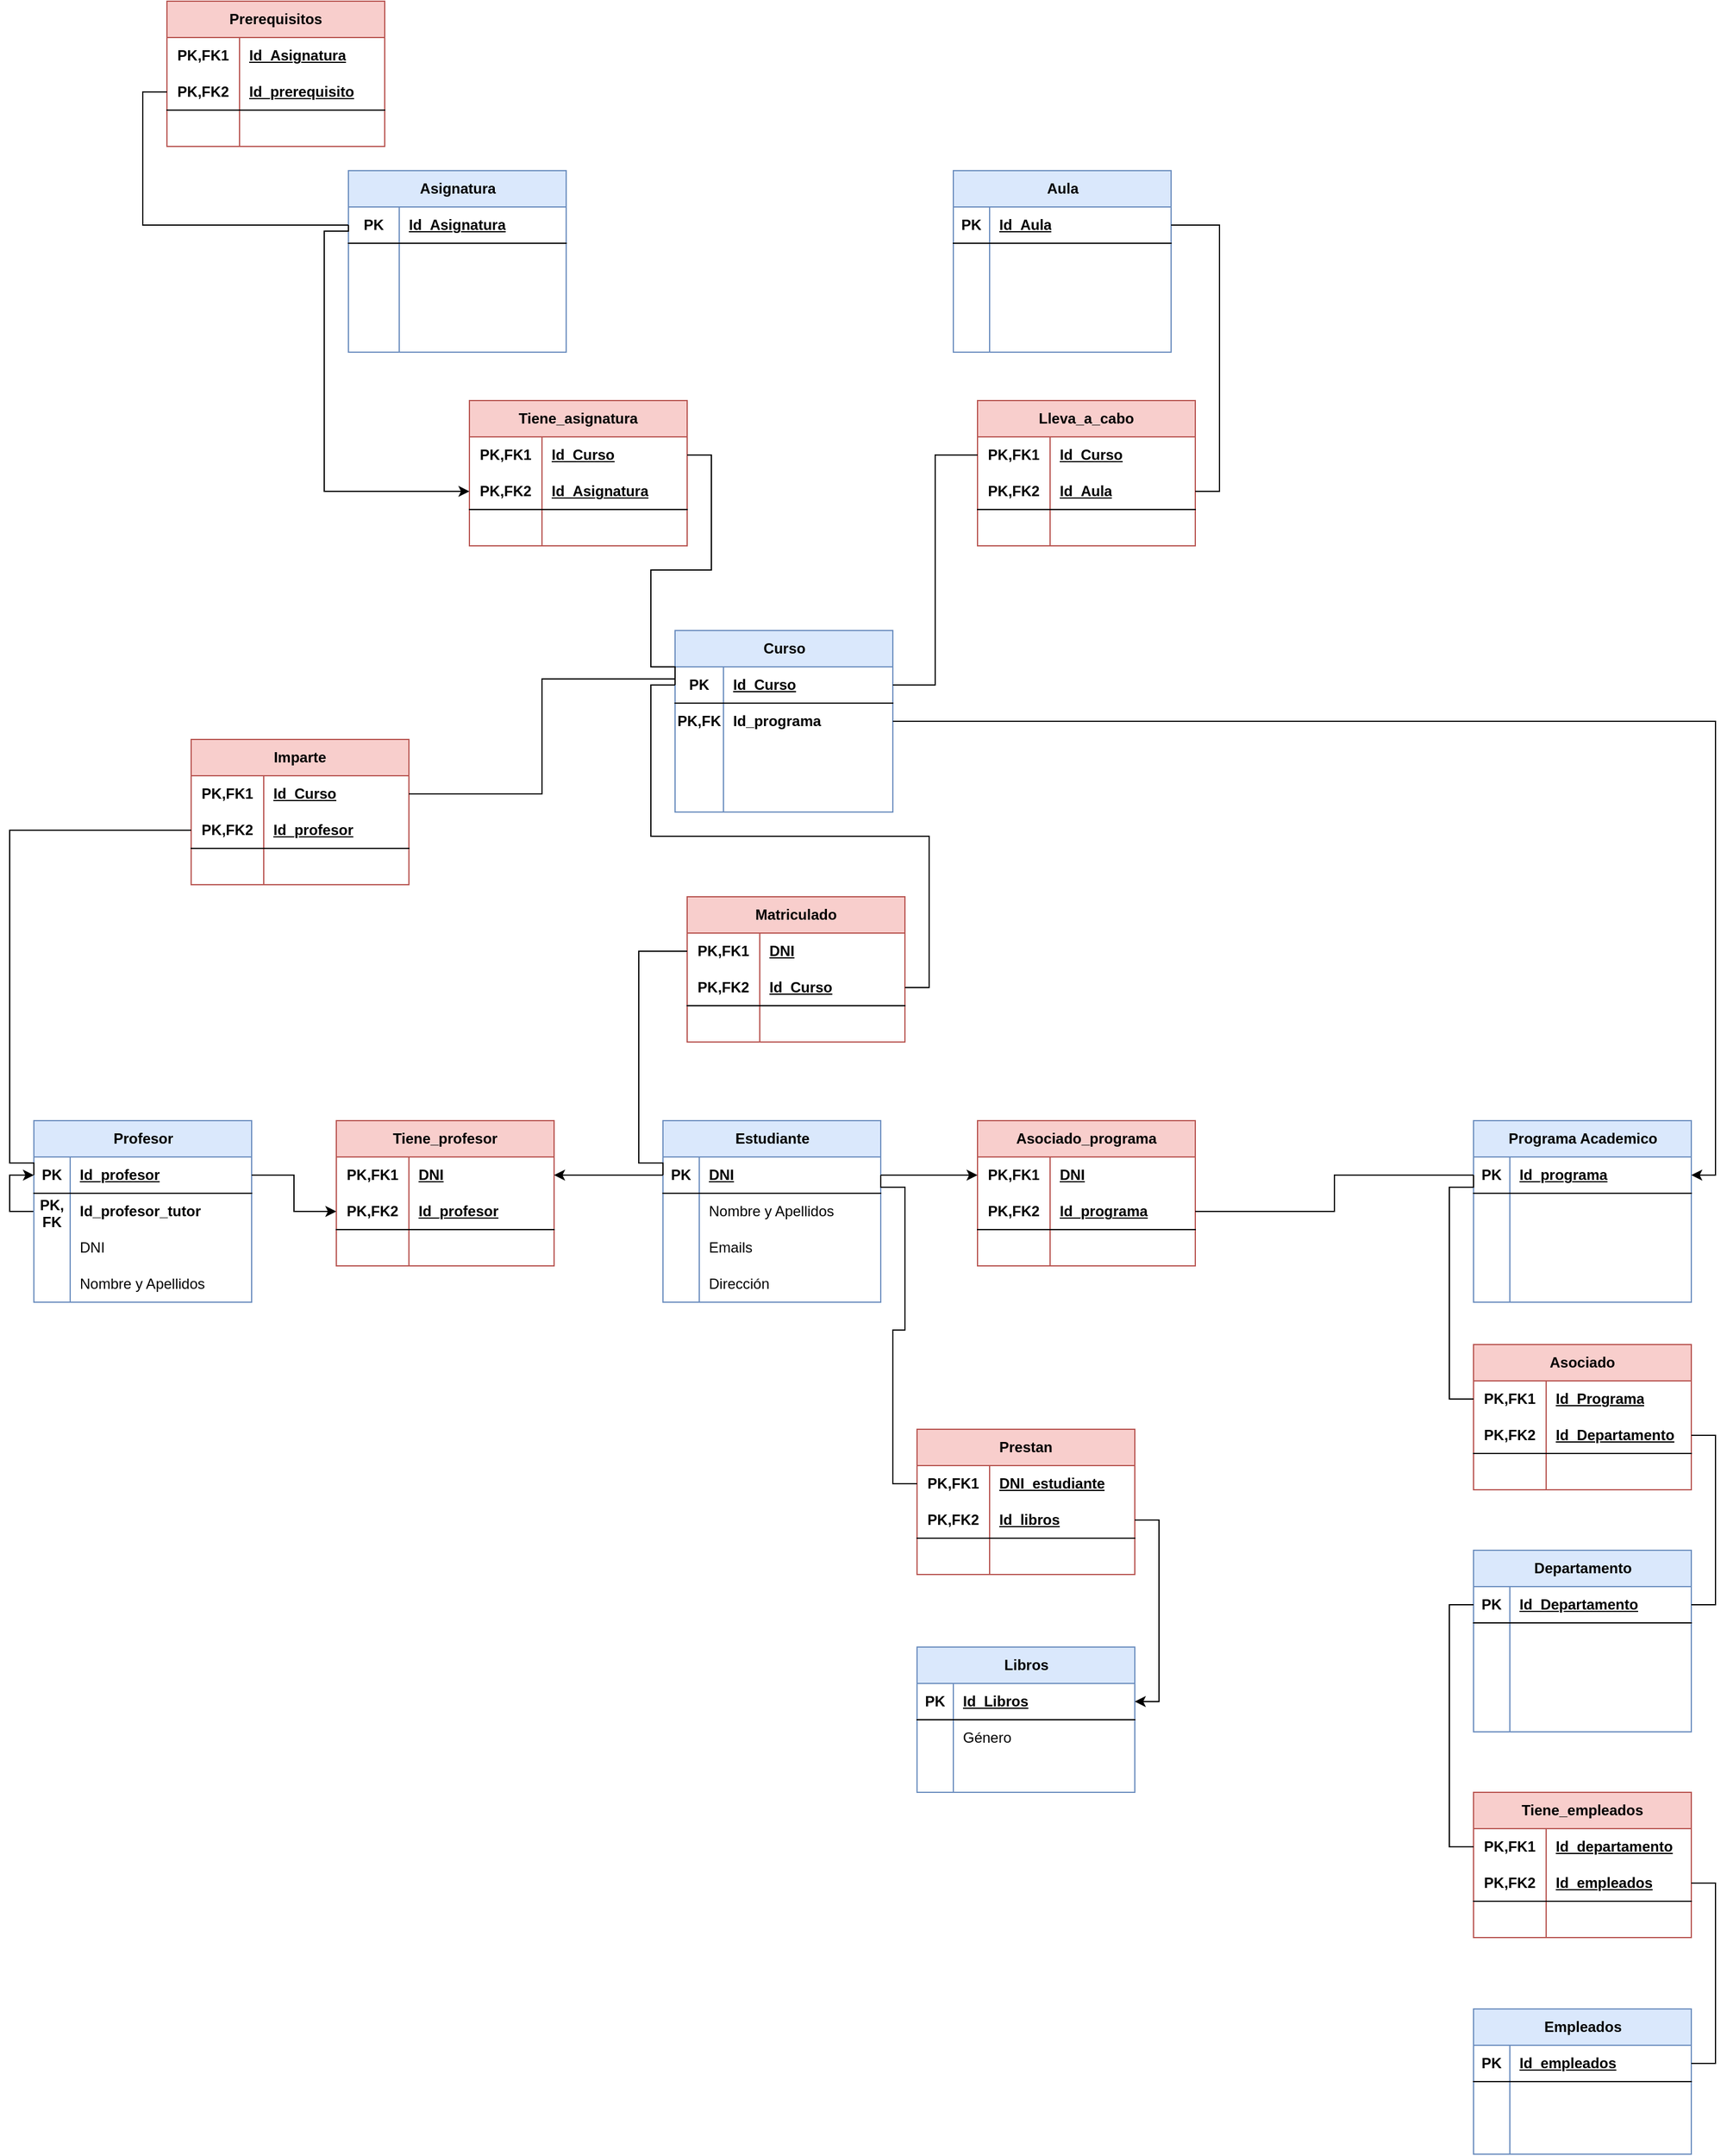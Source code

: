 <mxfile version="22.1.11" type="github">
  <diagram name="Página-1" id="BFAwv5FdK9oRoTwVdUHi">
    <mxGraphModel dx="2261" dy="1929" grid="1" gridSize="10" guides="1" tooltips="1" connect="1" arrows="1" fold="1" page="1" pageScale="1" pageWidth="827" pageHeight="1169" math="0" shadow="0">
      <root>
        <mxCell id="0" />
        <mxCell id="1" parent="0" />
        <mxCell id="N2F6OircOGuoiZkXhx9U-1" value="Estudiante" style="shape=table;startSize=30;container=1;collapsible=1;childLayout=tableLayout;fixedRows=1;rowLines=0;fontStyle=1;align=center;resizeLast=1;html=1;fillColor=#dae8fc;strokeColor=#6c8ebf;" vertex="1" parent="1">
          <mxGeometry x="-140" y="435" width="180" height="150" as="geometry" />
        </mxCell>
        <mxCell id="N2F6OircOGuoiZkXhx9U-2" value="" style="shape=tableRow;horizontal=0;startSize=0;swimlaneHead=0;swimlaneBody=0;fillColor=none;collapsible=0;dropTarget=0;points=[[0,0.5],[1,0.5]];portConstraint=eastwest;top=0;left=0;right=0;bottom=1;" vertex="1" parent="N2F6OircOGuoiZkXhx9U-1">
          <mxGeometry y="30" width="180" height="30" as="geometry" />
        </mxCell>
        <mxCell id="N2F6OircOGuoiZkXhx9U-3" value="PK" style="shape=partialRectangle;connectable=0;fillColor=none;top=0;left=0;bottom=0;right=0;fontStyle=1;overflow=hidden;whiteSpace=wrap;html=1;" vertex="1" parent="N2F6OircOGuoiZkXhx9U-2">
          <mxGeometry width="30" height="30" as="geometry">
            <mxRectangle width="30" height="30" as="alternateBounds" />
          </mxGeometry>
        </mxCell>
        <mxCell id="N2F6OircOGuoiZkXhx9U-4" value="DNI" style="shape=partialRectangle;connectable=0;fillColor=none;top=0;left=0;bottom=0;right=0;align=left;spacingLeft=6;fontStyle=5;overflow=hidden;whiteSpace=wrap;html=1;" vertex="1" parent="N2F6OircOGuoiZkXhx9U-2">
          <mxGeometry x="30" width="150" height="30" as="geometry">
            <mxRectangle width="150" height="30" as="alternateBounds" />
          </mxGeometry>
        </mxCell>
        <mxCell id="N2F6OircOGuoiZkXhx9U-5" value="" style="shape=tableRow;horizontal=0;startSize=0;swimlaneHead=0;swimlaneBody=0;fillColor=none;collapsible=0;dropTarget=0;points=[[0,0.5],[1,0.5]];portConstraint=eastwest;top=0;left=0;right=0;bottom=0;" vertex="1" parent="N2F6OircOGuoiZkXhx9U-1">
          <mxGeometry y="60" width="180" height="30" as="geometry" />
        </mxCell>
        <mxCell id="N2F6OircOGuoiZkXhx9U-6" value="" style="shape=partialRectangle;connectable=0;fillColor=none;top=0;left=0;bottom=0;right=0;editable=1;overflow=hidden;whiteSpace=wrap;html=1;" vertex="1" parent="N2F6OircOGuoiZkXhx9U-5">
          <mxGeometry width="30" height="30" as="geometry">
            <mxRectangle width="30" height="30" as="alternateBounds" />
          </mxGeometry>
        </mxCell>
        <mxCell id="N2F6OircOGuoiZkXhx9U-7" value="Nombre y Apellidos" style="shape=partialRectangle;connectable=0;fillColor=none;top=0;left=0;bottom=0;right=0;align=left;spacingLeft=6;overflow=hidden;whiteSpace=wrap;html=1;" vertex="1" parent="N2F6OircOGuoiZkXhx9U-5">
          <mxGeometry x="30" width="150" height="30" as="geometry">
            <mxRectangle width="150" height="30" as="alternateBounds" />
          </mxGeometry>
        </mxCell>
        <mxCell id="N2F6OircOGuoiZkXhx9U-8" value="" style="shape=tableRow;horizontal=0;startSize=0;swimlaneHead=0;swimlaneBody=0;fillColor=none;collapsible=0;dropTarget=0;points=[[0,0.5],[1,0.5]];portConstraint=eastwest;top=0;left=0;right=0;bottom=0;" vertex="1" parent="N2F6OircOGuoiZkXhx9U-1">
          <mxGeometry y="90" width="180" height="30" as="geometry" />
        </mxCell>
        <mxCell id="N2F6OircOGuoiZkXhx9U-9" value="" style="shape=partialRectangle;connectable=0;fillColor=none;top=0;left=0;bottom=0;right=0;editable=1;overflow=hidden;whiteSpace=wrap;html=1;" vertex="1" parent="N2F6OircOGuoiZkXhx9U-8">
          <mxGeometry width="30" height="30" as="geometry">
            <mxRectangle width="30" height="30" as="alternateBounds" />
          </mxGeometry>
        </mxCell>
        <mxCell id="N2F6OircOGuoiZkXhx9U-10" value="Emails" style="shape=partialRectangle;connectable=0;fillColor=none;top=0;left=0;bottom=0;right=0;align=left;spacingLeft=6;overflow=hidden;whiteSpace=wrap;html=1;" vertex="1" parent="N2F6OircOGuoiZkXhx9U-8">
          <mxGeometry x="30" width="150" height="30" as="geometry">
            <mxRectangle width="150" height="30" as="alternateBounds" />
          </mxGeometry>
        </mxCell>
        <mxCell id="N2F6OircOGuoiZkXhx9U-11" value="" style="shape=tableRow;horizontal=0;startSize=0;swimlaneHead=0;swimlaneBody=0;fillColor=none;collapsible=0;dropTarget=0;points=[[0,0.5],[1,0.5]];portConstraint=eastwest;top=0;left=0;right=0;bottom=0;" vertex="1" parent="N2F6OircOGuoiZkXhx9U-1">
          <mxGeometry y="120" width="180" height="30" as="geometry" />
        </mxCell>
        <mxCell id="N2F6OircOGuoiZkXhx9U-12" value="" style="shape=partialRectangle;connectable=0;fillColor=none;top=0;left=0;bottom=0;right=0;editable=1;overflow=hidden;whiteSpace=wrap;html=1;" vertex="1" parent="N2F6OircOGuoiZkXhx9U-11">
          <mxGeometry width="30" height="30" as="geometry">
            <mxRectangle width="30" height="30" as="alternateBounds" />
          </mxGeometry>
        </mxCell>
        <mxCell id="N2F6OircOGuoiZkXhx9U-13" value="Dirección" style="shape=partialRectangle;connectable=0;fillColor=none;top=0;left=0;bottom=0;right=0;align=left;spacingLeft=6;overflow=hidden;whiteSpace=wrap;html=1;" vertex="1" parent="N2F6OircOGuoiZkXhx9U-11">
          <mxGeometry x="30" width="150" height="30" as="geometry">
            <mxRectangle width="150" height="30" as="alternateBounds" />
          </mxGeometry>
        </mxCell>
        <mxCell id="N2F6OircOGuoiZkXhx9U-41" style="edgeStyle=orthogonalEdgeStyle;rounded=0;orthogonalLoop=1;jettySize=auto;html=1;exitX=0;exitY=0.5;exitDx=0;exitDy=0;" edge="1" parent="1" source="N2F6OircOGuoiZkXhx9U-18" target="N2F6OircOGuoiZkXhx9U-15">
          <mxGeometry relative="1" as="geometry" />
        </mxCell>
        <mxCell id="N2F6OircOGuoiZkXhx9U-14" value="Profesor" style="shape=table;startSize=30;container=1;collapsible=1;childLayout=tableLayout;fixedRows=1;rowLines=0;fontStyle=1;align=center;resizeLast=1;html=1;fillColor=#dae8fc;strokeColor=#6c8ebf;" vertex="1" parent="1">
          <mxGeometry x="-660" y="435" width="180" height="150" as="geometry" />
        </mxCell>
        <mxCell id="N2F6OircOGuoiZkXhx9U-15" value="" style="shape=tableRow;horizontal=0;startSize=0;swimlaneHead=0;swimlaneBody=0;fillColor=none;collapsible=0;dropTarget=0;points=[[0,0.5],[1,0.5]];portConstraint=eastwest;top=0;left=0;right=0;bottom=1;" vertex="1" parent="N2F6OircOGuoiZkXhx9U-14">
          <mxGeometry y="30" width="180" height="30" as="geometry" />
        </mxCell>
        <mxCell id="N2F6OircOGuoiZkXhx9U-16" value="PK" style="shape=partialRectangle;connectable=0;fillColor=none;top=0;left=0;bottom=0;right=0;fontStyle=1;overflow=hidden;whiteSpace=wrap;html=1;" vertex="1" parent="N2F6OircOGuoiZkXhx9U-15">
          <mxGeometry width="30" height="30" as="geometry">
            <mxRectangle width="30" height="30" as="alternateBounds" />
          </mxGeometry>
        </mxCell>
        <mxCell id="N2F6OircOGuoiZkXhx9U-17" value="Id_profesor" style="shape=partialRectangle;connectable=0;fillColor=none;top=0;left=0;bottom=0;right=0;align=left;spacingLeft=6;fontStyle=5;overflow=hidden;whiteSpace=wrap;html=1;" vertex="1" parent="N2F6OircOGuoiZkXhx9U-15">
          <mxGeometry x="30" width="150" height="30" as="geometry">
            <mxRectangle width="150" height="30" as="alternateBounds" />
          </mxGeometry>
        </mxCell>
        <mxCell id="N2F6OircOGuoiZkXhx9U-18" value="" style="shape=tableRow;horizontal=0;startSize=0;swimlaneHead=0;swimlaneBody=0;fillColor=none;collapsible=0;dropTarget=0;points=[[0,0.5],[1,0.5]];portConstraint=eastwest;top=0;left=0;right=0;bottom=0;" vertex="1" parent="N2F6OircOGuoiZkXhx9U-14">
          <mxGeometry y="60" width="180" height="30" as="geometry" />
        </mxCell>
        <mxCell id="N2F6OircOGuoiZkXhx9U-19" value="&lt;b&gt;PK, FK&lt;/b&gt;" style="shape=partialRectangle;connectable=0;fillColor=none;top=0;left=0;bottom=0;right=0;editable=1;overflow=hidden;whiteSpace=wrap;html=1;" vertex="1" parent="N2F6OircOGuoiZkXhx9U-18">
          <mxGeometry width="30" height="30" as="geometry">
            <mxRectangle width="30" height="30" as="alternateBounds" />
          </mxGeometry>
        </mxCell>
        <mxCell id="N2F6OircOGuoiZkXhx9U-20" value="&lt;b&gt;Id_profesor_tutor&lt;/b&gt;" style="shape=partialRectangle;connectable=0;fillColor=none;top=0;left=0;bottom=0;right=0;align=left;spacingLeft=6;overflow=hidden;whiteSpace=wrap;html=1;" vertex="1" parent="N2F6OircOGuoiZkXhx9U-18">
          <mxGeometry x="30" width="150" height="30" as="geometry">
            <mxRectangle width="150" height="30" as="alternateBounds" />
          </mxGeometry>
        </mxCell>
        <mxCell id="N2F6OircOGuoiZkXhx9U-21" value="" style="shape=tableRow;horizontal=0;startSize=0;swimlaneHead=0;swimlaneBody=0;fillColor=none;collapsible=0;dropTarget=0;points=[[0,0.5],[1,0.5]];portConstraint=eastwest;top=0;left=0;right=0;bottom=0;" vertex="1" parent="N2F6OircOGuoiZkXhx9U-14">
          <mxGeometry y="90" width="180" height="30" as="geometry" />
        </mxCell>
        <mxCell id="N2F6OircOGuoiZkXhx9U-22" value="" style="shape=partialRectangle;connectable=0;fillColor=none;top=0;left=0;bottom=0;right=0;editable=1;overflow=hidden;whiteSpace=wrap;html=1;" vertex="1" parent="N2F6OircOGuoiZkXhx9U-21">
          <mxGeometry width="30" height="30" as="geometry">
            <mxRectangle width="30" height="30" as="alternateBounds" />
          </mxGeometry>
        </mxCell>
        <mxCell id="N2F6OircOGuoiZkXhx9U-23" value="DNI" style="shape=partialRectangle;connectable=0;fillColor=none;top=0;left=0;bottom=0;right=0;align=left;spacingLeft=6;overflow=hidden;whiteSpace=wrap;html=1;" vertex="1" parent="N2F6OircOGuoiZkXhx9U-21">
          <mxGeometry x="30" width="150" height="30" as="geometry">
            <mxRectangle width="150" height="30" as="alternateBounds" />
          </mxGeometry>
        </mxCell>
        <mxCell id="N2F6OircOGuoiZkXhx9U-24" value="" style="shape=tableRow;horizontal=0;startSize=0;swimlaneHead=0;swimlaneBody=0;fillColor=none;collapsible=0;dropTarget=0;points=[[0,0.5],[1,0.5]];portConstraint=eastwest;top=0;left=0;right=0;bottom=0;" vertex="1" parent="N2F6OircOGuoiZkXhx9U-14">
          <mxGeometry y="120" width="180" height="30" as="geometry" />
        </mxCell>
        <mxCell id="N2F6OircOGuoiZkXhx9U-25" value="" style="shape=partialRectangle;connectable=0;fillColor=none;top=0;left=0;bottom=0;right=0;editable=1;overflow=hidden;whiteSpace=wrap;html=1;" vertex="1" parent="N2F6OircOGuoiZkXhx9U-24">
          <mxGeometry width="30" height="30" as="geometry">
            <mxRectangle width="30" height="30" as="alternateBounds" />
          </mxGeometry>
        </mxCell>
        <mxCell id="N2F6OircOGuoiZkXhx9U-26" value="Nombre y Apellidos" style="shape=partialRectangle;connectable=0;fillColor=none;top=0;left=0;bottom=0;right=0;align=left;spacingLeft=6;overflow=hidden;whiteSpace=wrap;html=1;" vertex="1" parent="N2F6OircOGuoiZkXhx9U-24">
          <mxGeometry x="30" width="150" height="30" as="geometry">
            <mxRectangle width="150" height="30" as="alternateBounds" />
          </mxGeometry>
        </mxCell>
        <mxCell id="N2F6OircOGuoiZkXhx9U-28" value="Tiene_profesor" style="shape=table;startSize=30;container=1;collapsible=1;childLayout=tableLayout;fixedRows=1;rowLines=0;fontStyle=1;align=center;resizeLast=1;html=1;whiteSpace=wrap;fillColor=#f8cecc;strokeColor=#b85450;" vertex="1" parent="1">
          <mxGeometry x="-410" y="435" width="180" height="120" as="geometry" />
        </mxCell>
        <mxCell id="N2F6OircOGuoiZkXhx9U-29" value="" style="shape=tableRow;horizontal=0;startSize=0;swimlaneHead=0;swimlaneBody=0;fillColor=none;collapsible=0;dropTarget=0;points=[[0,0.5],[1,0.5]];portConstraint=eastwest;top=0;left=0;right=0;bottom=0;html=1;" vertex="1" parent="N2F6OircOGuoiZkXhx9U-28">
          <mxGeometry y="30" width="180" height="30" as="geometry" />
        </mxCell>
        <mxCell id="N2F6OircOGuoiZkXhx9U-30" value="PK,FK1" style="shape=partialRectangle;connectable=0;fillColor=none;top=0;left=0;bottom=0;right=0;fontStyle=1;overflow=hidden;html=1;whiteSpace=wrap;" vertex="1" parent="N2F6OircOGuoiZkXhx9U-29">
          <mxGeometry width="60" height="30" as="geometry">
            <mxRectangle width="60" height="30" as="alternateBounds" />
          </mxGeometry>
        </mxCell>
        <mxCell id="N2F6OircOGuoiZkXhx9U-31" value="DNI" style="shape=partialRectangle;connectable=0;fillColor=none;top=0;left=0;bottom=0;right=0;align=left;spacingLeft=6;fontStyle=5;overflow=hidden;html=1;whiteSpace=wrap;" vertex="1" parent="N2F6OircOGuoiZkXhx9U-29">
          <mxGeometry x="60" width="120" height="30" as="geometry">
            <mxRectangle width="120" height="30" as="alternateBounds" />
          </mxGeometry>
        </mxCell>
        <mxCell id="N2F6OircOGuoiZkXhx9U-32" value="" style="shape=tableRow;horizontal=0;startSize=0;swimlaneHead=0;swimlaneBody=0;fillColor=none;collapsible=0;dropTarget=0;points=[[0,0.5],[1,0.5]];portConstraint=eastwest;top=0;left=0;right=0;bottom=1;html=1;" vertex="1" parent="N2F6OircOGuoiZkXhx9U-28">
          <mxGeometry y="60" width="180" height="30" as="geometry" />
        </mxCell>
        <mxCell id="N2F6OircOGuoiZkXhx9U-33" value="PK,FK2" style="shape=partialRectangle;connectable=0;fillColor=none;top=0;left=0;bottom=0;right=0;fontStyle=1;overflow=hidden;html=1;whiteSpace=wrap;" vertex="1" parent="N2F6OircOGuoiZkXhx9U-32">
          <mxGeometry width="60" height="30" as="geometry">
            <mxRectangle width="60" height="30" as="alternateBounds" />
          </mxGeometry>
        </mxCell>
        <mxCell id="N2F6OircOGuoiZkXhx9U-34" value="Id_profesor" style="shape=partialRectangle;connectable=0;fillColor=none;top=0;left=0;bottom=0;right=0;align=left;spacingLeft=6;fontStyle=5;overflow=hidden;html=1;whiteSpace=wrap;" vertex="1" parent="N2F6OircOGuoiZkXhx9U-32">
          <mxGeometry x="60" width="120" height="30" as="geometry">
            <mxRectangle width="120" height="30" as="alternateBounds" />
          </mxGeometry>
        </mxCell>
        <mxCell id="N2F6OircOGuoiZkXhx9U-35" value="" style="shape=tableRow;horizontal=0;startSize=0;swimlaneHead=0;swimlaneBody=0;fillColor=none;collapsible=0;dropTarget=0;points=[[0,0.5],[1,0.5]];portConstraint=eastwest;top=0;left=0;right=0;bottom=0;html=1;" vertex="1" parent="N2F6OircOGuoiZkXhx9U-28">
          <mxGeometry y="90" width="180" height="30" as="geometry" />
        </mxCell>
        <mxCell id="N2F6OircOGuoiZkXhx9U-36" value="" style="shape=partialRectangle;connectable=0;fillColor=none;top=0;left=0;bottom=0;right=0;editable=1;overflow=hidden;html=1;whiteSpace=wrap;" vertex="1" parent="N2F6OircOGuoiZkXhx9U-35">
          <mxGeometry width="60" height="30" as="geometry">
            <mxRectangle width="60" height="30" as="alternateBounds" />
          </mxGeometry>
        </mxCell>
        <mxCell id="N2F6OircOGuoiZkXhx9U-37" value="" style="shape=partialRectangle;connectable=0;fillColor=none;top=0;left=0;bottom=0;right=0;align=left;spacingLeft=6;overflow=hidden;html=1;whiteSpace=wrap;" vertex="1" parent="N2F6OircOGuoiZkXhx9U-35">
          <mxGeometry x="60" width="120" height="30" as="geometry">
            <mxRectangle width="120" height="30" as="alternateBounds" />
          </mxGeometry>
        </mxCell>
        <mxCell id="N2F6OircOGuoiZkXhx9U-39" style="edgeStyle=orthogonalEdgeStyle;rounded=0;orthogonalLoop=1;jettySize=auto;html=1;exitX=0;exitY=0.5;exitDx=0;exitDy=0;entryX=1;entryY=0.5;entryDx=0;entryDy=0;" edge="1" parent="1" source="N2F6OircOGuoiZkXhx9U-2" target="N2F6OircOGuoiZkXhx9U-29">
          <mxGeometry relative="1" as="geometry" />
        </mxCell>
        <mxCell id="N2F6OircOGuoiZkXhx9U-40" style="edgeStyle=orthogonalEdgeStyle;rounded=0;orthogonalLoop=1;jettySize=auto;html=1;exitX=1;exitY=0.5;exitDx=0;exitDy=0;entryX=0;entryY=0.5;entryDx=0;entryDy=0;" edge="1" parent="1" source="N2F6OircOGuoiZkXhx9U-15" target="N2F6OircOGuoiZkXhx9U-32">
          <mxGeometry relative="1" as="geometry" />
        </mxCell>
        <mxCell id="N2F6OircOGuoiZkXhx9U-42" value="Programa Academico" style="shape=table;startSize=30;container=1;collapsible=1;childLayout=tableLayout;fixedRows=1;rowLines=0;fontStyle=1;align=center;resizeLast=1;html=1;fillColor=#dae8fc;strokeColor=#6c8ebf;" vertex="1" parent="1">
          <mxGeometry x="530" y="435" width="180" height="150" as="geometry" />
        </mxCell>
        <mxCell id="N2F6OircOGuoiZkXhx9U-43" value="" style="shape=tableRow;horizontal=0;startSize=0;swimlaneHead=0;swimlaneBody=0;fillColor=none;collapsible=0;dropTarget=0;points=[[0,0.5],[1,0.5]];portConstraint=eastwest;top=0;left=0;right=0;bottom=1;" vertex="1" parent="N2F6OircOGuoiZkXhx9U-42">
          <mxGeometry y="30" width="180" height="30" as="geometry" />
        </mxCell>
        <mxCell id="N2F6OircOGuoiZkXhx9U-44" value="PK" style="shape=partialRectangle;connectable=0;fillColor=none;top=0;left=0;bottom=0;right=0;fontStyle=1;overflow=hidden;whiteSpace=wrap;html=1;" vertex="1" parent="N2F6OircOGuoiZkXhx9U-43">
          <mxGeometry width="30" height="30" as="geometry">
            <mxRectangle width="30" height="30" as="alternateBounds" />
          </mxGeometry>
        </mxCell>
        <mxCell id="N2F6OircOGuoiZkXhx9U-45" value="Id_programa" style="shape=partialRectangle;connectable=0;fillColor=none;top=0;left=0;bottom=0;right=0;align=left;spacingLeft=6;fontStyle=5;overflow=hidden;whiteSpace=wrap;html=1;" vertex="1" parent="N2F6OircOGuoiZkXhx9U-43">
          <mxGeometry x="30" width="150" height="30" as="geometry">
            <mxRectangle width="150" height="30" as="alternateBounds" />
          </mxGeometry>
        </mxCell>
        <mxCell id="N2F6OircOGuoiZkXhx9U-46" value="" style="shape=tableRow;horizontal=0;startSize=0;swimlaneHead=0;swimlaneBody=0;fillColor=none;collapsible=0;dropTarget=0;points=[[0,0.5],[1,0.5]];portConstraint=eastwest;top=0;left=0;right=0;bottom=0;" vertex="1" parent="N2F6OircOGuoiZkXhx9U-42">
          <mxGeometry y="60" width="180" height="30" as="geometry" />
        </mxCell>
        <mxCell id="N2F6OircOGuoiZkXhx9U-47" value="" style="shape=partialRectangle;connectable=0;fillColor=none;top=0;left=0;bottom=0;right=0;editable=1;overflow=hidden;whiteSpace=wrap;html=1;" vertex="1" parent="N2F6OircOGuoiZkXhx9U-46">
          <mxGeometry width="30" height="30" as="geometry">
            <mxRectangle width="30" height="30" as="alternateBounds" />
          </mxGeometry>
        </mxCell>
        <mxCell id="N2F6OircOGuoiZkXhx9U-48" value="" style="shape=partialRectangle;connectable=0;fillColor=none;top=0;left=0;bottom=0;right=0;align=left;spacingLeft=6;overflow=hidden;whiteSpace=wrap;html=1;" vertex="1" parent="N2F6OircOGuoiZkXhx9U-46">
          <mxGeometry x="30" width="150" height="30" as="geometry">
            <mxRectangle width="150" height="30" as="alternateBounds" />
          </mxGeometry>
        </mxCell>
        <mxCell id="N2F6OircOGuoiZkXhx9U-49" value="" style="shape=tableRow;horizontal=0;startSize=0;swimlaneHead=0;swimlaneBody=0;fillColor=none;collapsible=0;dropTarget=0;points=[[0,0.5],[1,0.5]];portConstraint=eastwest;top=0;left=0;right=0;bottom=0;" vertex="1" parent="N2F6OircOGuoiZkXhx9U-42">
          <mxGeometry y="90" width="180" height="30" as="geometry" />
        </mxCell>
        <mxCell id="N2F6OircOGuoiZkXhx9U-50" value="" style="shape=partialRectangle;connectable=0;fillColor=none;top=0;left=0;bottom=0;right=0;editable=1;overflow=hidden;whiteSpace=wrap;html=1;" vertex="1" parent="N2F6OircOGuoiZkXhx9U-49">
          <mxGeometry width="30" height="30" as="geometry">
            <mxRectangle width="30" height="30" as="alternateBounds" />
          </mxGeometry>
        </mxCell>
        <mxCell id="N2F6OircOGuoiZkXhx9U-51" value="" style="shape=partialRectangle;connectable=0;fillColor=none;top=0;left=0;bottom=0;right=0;align=left;spacingLeft=6;overflow=hidden;whiteSpace=wrap;html=1;" vertex="1" parent="N2F6OircOGuoiZkXhx9U-49">
          <mxGeometry x="30" width="150" height="30" as="geometry">
            <mxRectangle width="150" height="30" as="alternateBounds" />
          </mxGeometry>
        </mxCell>
        <mxCell id="N2F6OircOGuoiZkXhx9U-52" value="" style="shape=tableRow;horizontal=0;startSize=0;swimlaneHead=0;swimlaneBody=0;fillColor=none;collapsible=0;dropTarget=0;points=[[0,0.5],[1,0.5]];portConstraint=eastwest;top=0;left=0;right=0;bottom=0;" vertex="1" parent="N2F6OircOGuoiZkXhx9U-42">
          <mxGeometry y="120" width="180" height="30" as="geometry" />
        </mxCell>
        <mxCell id="N2F6OircOGuoiZkXhx9U-53" value="" style="shape=partialRectangle;connectable=0;fillColor=none;top=0;left=0;bottom=0;right=0;editable=1;overflow=hidden;whiteSpace=wrap;html=1;" vertex="1" parent="N2F6OircOGuoiZkXhx9U-52">
          <mxGeometry width="30" height="30" as="geometry">
            <mxRectangle width="30" height="30" as="alternateBounds" />
          </mxGeometry>
        </mxCell>
        <mxCell id="N2F6OircOGuoiZkXhx9U-54" value="" style="shape=partialRectangle;connectable=0;fillColor=none;top=0;left=0;bottom=0;right=0;align=left;spacingLeft=6;overflow=hidden;whiteSpace=wrap;html=1;" vertex="1" parent="N2F6OircOGuoiZkXhx9U-52">
          <mxGeometry x="30" width="150" height="30" as="geometry">
            <mxRectangle width="150" height="30" as="alternateBounds" />
          </mxGeometry>
        </mxCell>
        <mxCell id="N2F6OircOGuoiZkXhx9U-55" value="Asociado_programa" style="shape=table;startSize=30;container=1;collapsible=1;childLayout=tableLayout;fixedRows=1;rowLines=0;fontStyle=1;align=center;resizeLast=1;html=1;whiteSpace=wrap;fillColor=#f8cecc;strokeColor=#b85450;" vertex="1" parent="1">
          <mxGeometry x="120" y="435" width="180" height="120" as="geometry" />
        </mxCell>
        <mxCell id="N2F6OircOGuoiZkXhx9U-56" value="" style="shape=tableRow;horizontal=0;startSize=0;swimlaneHead=0;swimlaneBody=0;fillColor=none;collapsible=0;dropTarget=0;points=[[0,0.5],[1,0.5]];portConstraint=eastwest;top=0;left=0;right=0;bottom=0;html=1;" vertex="1" parent="N2F6OircOGuoiZkXhx9U-55">
          <mxGeometry y="30" width="180" height="30" as="geometry" />
        </mxCell>
        <mxCell id="N2F6OircOGuoiZkXhx9U-57" value="PK,FK1" style="shape=partialRectangle;connectable=0;fillColor=none;top=0;left=0;bottom=0;right=0;fontStyle=1;overflow=hidden;html=1;whiteSpace=wrap;" vertex="1" parent="N2F6OircOGuoiZkXhx9U-56">
          <mxGeometry width="60" height="30" as="geometry">
            <mxRectangle width="60" height="30" as="alternateBounds" />
          </mxGeometry>
        </mxCell>
        <mxCell id="N2F6OircOGuoiZkXhx9U-58" value="DNI" style="shape=partialRectangle;connectable=0;fillColor=none;top=0;left=0;bottom=0;right=0;align=left;spacingLeft=6;fontStyle=5;overflow=hidden;html=1;whiteSpace=wrap;" vertex="1" parent="N2F6OircOGuoiZkXhx9U-56">
          <mxGeometry x="60" width="120" height="30" as="geometry">
            <mxRectangle width="120" height="30" as="alternateBounds" />
          </mxGeometry>
        </mxCell>
        <mxCell id="N2F6OircOGuoiZkXhx9U-59" value="" style="shape=tableRow;horizontal=0;startSize=0;swimlaneHead=0;swimlaneBody=0;fillColor=none;collapsible=0;dropTarget=0;points=[[0,0.5],[1,0.5]];portConstraint=eastwest;top=0;left=0;right=0;bottom=1;html=1;" vertex="1" parent="N2F6OircOGuoiZkXhx9U-55">
          <mxGeometry y="60" width="180" height="30" as="geometry" />
        </mxCell>
        <mxCell id="N2F6OircOGuoiZkXhx9U-60" value="PK,FK2" style="shape=partialRectangle;connectable=0;fillColor=none;top=0;left=0;bottom=0;right=0;fontStyle=1;overflow=hidden;html=1;whiteSpace=wrap;" vertex="1" parent="N2F6OircOGuoiZkXhx9U-59">
          <mxGeometry width="60" height="30" as="geometry">
            <mxRectangle width="60" height="30" as="alternateBounds" />
          </mxGeometry>
        </mxCell>
        <mxCell id="N2F6OircOGuoiZkXhx9U-61" value="Id_programa" style="shape=partialRectangle;connectable=0;fillColor=none;top=0;left=0;bottom=0;right=0;align=left;spacingLeft=6;fontStyle=5;overflow=hidden;html=1;whiteSpace=wrap;" vertex="1" parent="N2F6OircOGuoiZkXhx9U-59">
          <mxGeometry x="60" width="120" height="30" as="geometry">
            <mxRectangle width="120" height="30" as="alternateBounds" />
          </mxGeometry>
        </mxCell>
        <mxCell id="N2F6OircOGuoiZkXhx9U-62" value="" style="shape=tableRow;horizontal=0;startSize=0;swimlaneHead=0;swimlaneBody=0;fillColor=none;collapsible=0;dropTarget=0;points=[[0,0.5],[1,0.5]];portConstraint=eastwest;top=0;left=0;right=0;bottom=0;html=1;" vertex="1" parent="N2F6OircOGuoiZkXhx9U-55">
          <mxGeometry y="90" width="180" height="30" as="geometry" />
        </mxCell>
        <mxCell id="N2F6OircOGuoiZkXhx9U-63" value="" style="shape=partialRectangle;connectable=0;fillColor=none;top=0;left=0;bottom=0;right=0;editable=1;overflow=hidden;html=1;whiteSpace=wrap;" vertex="1" parent="N2F6OircOGuoiZkXhx9U-62">
          <mxGeometry width="60" height="30" as="geometry">
            <mxRectangle width="60" height="30" as="alternateBounds" />
          </mxGeometry>
        </mxCell>
        <mxCell id="N2F6OircOGuoiZkXhx9U-64" value="" style="shape=partialRectangle;connectable=0;fillColor=none;top=0;left=0;bottom=0;right=0;align=left;spacingLeft=6;overflow=hidden;html=1;whiteSpace=wrap;" vertex="1" parent="N2F6OircOGuoiZkXhx9U-62">
          <mxGeometry x="60" width="120" height="30" as="geometry">
            <mxRectangle width="120" height="30" as="alternateBounds" />
          </mxGeometry>
        </mxCell>
        <mxCell id="N2F6OircOGuoiZkXhx9U-65" style="edgeStyle=orthogonalEdgeStyle;rounded=0;orthogonalLoop=1;jettySize=auto;html=1;exitX=1;exitY=0.5;exitDx=0;exitDy=0;entryX=0;entryY=0.5;entryDx=0;entryDy=0;endArrow=none;endFill=0;" edge="1" parent="1" source="N2F6OircOGuoiZkXhx9U-59" target="N2F6OircOGuoiZkXhx9U-43">
          <mxGeometry relative="1" as="geometry" />
        </mxCell>
        <mxCell id="N2F6OircOGuoiZkXhx9U-66" style="edgeStyle=orthogonalEdgeStyle;rounded=0;orthogonalLoop=1;jettySize=auto;html=1;exitX=1;exitY=0.5;exitDx=0;exitDy=0;entryX=0;entryY=0.5;entryDx=0;entryDy=0;" edge="1" parent="1" source="N2F6OircOGuoiZkXhx9U-2" target="N2F6OircOGuoiZkXhx9U-56">
          <mxGeometry relative="1" as="geometry" />
        </mxCell>
        <mxCell id="N2F6OircOGuoiZkXhx9U-67" value="Curso" style="shape=table;startSize=30;container=1;collapsible=1;childLayout=tableLayout;fixedRows=1;rowLines=0;fontStyle=1;align=center;resizeLast=1;html=1;fillColor=#dae8fc;strokeColor=#6c8ebf;" vertex="1" parent="1">
          <mxGeometry x="-130" y="30" width="180" height="150" as="geometry" />
        </mxCell>
        <mxCell id="N2F6OircOGuoiZkXhx9U-68" value="" style="shape=tableRow;horizontal=0;startSize=0;swimlaneHead=0;swimlaneBody=0;fillColor=none;collapsible=0;dropTarget=0;points=[[0,0.5],[1,0.5]];portConstraint=eastwest;top=0;left=0;right=0;bottom=1;" vertex="1" parent="N2F6OircOGuoiZkXhx9U-67">
          <mxGeometry y="30" width="180" height="30" as="geometry" />
        </mxCell>
        <mxCell id="N2F6OircOGuoiZkXhx9U-69" value="PK" style="shape=partialRectangle;connectable=0;fillColor=none;top=0;left=0;bottom=0;right=0;fontStyle=1;overflow=hidden;whiteSpace=wrap;html=1;" vertex="1" parent="N2F6OircOGuoiZkXhx9U-68">
          <mxGeometry width="40" height="30" as="geometry">
            <mxRectangle width="40" height="30" as="alternateBounds" />
          </mxGeometry>
        </mxCell>
        <mxCell id="N2F6OircOGuoiZkXhx9U-70" value="Id_Curso" style="shape=partialRectangle;connectable=0;fillColor=none;top=0;left=0;bottom=0;right=0;align=left;spacingLeft=6;fontStyle=5;overflow=hidden;whiteSpace=wrap;html=1;" vertex="1" parent="N2F6OircOGuoiZkXhx9U-68">
          <mxGeometry x="40" width="140" height="30" as="geometry">
            <mxRectangle width="140" height="30" as="alternateBounds" />
          </mxGeometry>
        </mxCell>
        <mxCell id="N2F6OircOGuoiZkXhx9U-71" value="" style="shape=tableRow;horizontal=0;startSize=0;swimlaneHead=0;swimlaneBody=0;fillColor=none;collapsible=0;dropTarget=0;points=[[0,0.5],[1,0.5]];portConstraint=eastwest;top=0;left=0;right=0;bottom=0;" vertex="1" parent="N2F6OircOGuoiZkXhx9U-67">
          <mxGeometry y="60" width="180" height="30" as="geometry" />
        </mxCell>
        <mxCell id="N2F6OircOGuoiZkXhx9U-72" value="&lt;b&gt;PK,FK&lt;/b&gt;" style="shape=partialRectangle;connectable=0;fillColor=none;top=0;left=0;bottom=0;right=0;editable=1;overflow=hidden;whiteSpace=wrap;html=1;" vertex="1" parent="N2F6OircOGuoiZkXhx9U-71">
          <mxGeometry width="40" height="30" as="geometry">
            <mxRectangle width="40" height="30" as="alternateBounds" />
          </mxGeometry>
        </mxCell>
        <mxCell id="N2F6OircOGuoiZkXhx9U-73" value="&lt;b&gt;Id_programa&lt;/b&gt;" style="shape=partialRectangle;connectable=0;fillColor=none;top=0;left=0;bottom=0;right=0;align=left;spacingLeft=6;overflow=hidden;whiteSpace=wrap;html=1;" vertex="1" parent="N2F6OircOGuoiZkXhx9U-71">
          <mxGeometry x="40" width="140" height="30" as="geometry">
            <mxRectangle width="140" height="30" as="alternateBounds" />
          </mxGeometry>
        </mxCell>
        <mxCell id="N2F6OircOGuoiZkXhx9U-74" value="" style="shape=tableRow;horizontal=0;startSize=0;swimlaneHead=0;swimlaneBody=0;fillColor=none;collapsible=0;dropTarget=0;points=[[0,0.5],[1,0.5]];portConstraint=eastwest;top=0;left=0;right=0;bottom=0;" vertex="1" parent="N2F6OircOGuoiZkXhx9U-67">
          <mxGeometry y="90" width="180" height="30" as="geometry" />
        </mxCell>
        <mxCell id="N2F6OircOGuoiZkXhx9U-75" value="" style="shape=partialRectangle;connectable=0;fillColor=none;top=0;left=0;bottom=0;right=0;editable=1;overflow=hidden;whiteSpace=wrap;html=1;" vertex="1" parent="N2F6OircOGuoiZkXhx9U-74">
          <mxGeometry width="40" height="30" as="geometry">
            <mxRectangle width="40" height="30" as="alternateBounds" />
          </mxGeometry>
        </mxCell>
        <mxCell id="N2F6OircOGuoiZkXhx9U-76" value="" style="shape=partialRectangle;connectable=0;fillColor=none;top=0;left=0;bottom=0;right=0;align=left;spacingLeft=6;overflow=hidden;whiteSpace=wrap;html=1;" vertex="1" parent="N2F6OircOGuoiZkXhx9U-74">
          <mxGeometry x="40" width="140" height="30" as="geometry">
            <mxRectangle width="140" height="30" as="alternateBounds" />
          </mxGeometry>
        </mxCell>
        <mxCell id="N2F6OircOGuoiZkXhx9U-77" value="" style="shape=tableRow;horizontal=0;startSize=0;swimlaneHead=0;swimlaneBody=0;fillColor=none;collapsible=0;dropTarget=0;points=[[0,0.5],[1,0.5]];portConstraint=eastwest;top=0;left=0;right=0;bottom=0;" vertex="1" parent="N2F6OircOGuoiZkXhx9U-67">
          <mxGeometry y="120" width="180" height="30" as="geometry" />
        </mxCell>
        <mxCell id="N2F6OircOGuoiZkXhx9U-78" value="" style="shape=partialRectangle;connectable=0;fillColor=none;top=0;left=0;bottom=0;right=0;editable=1;overflow=hidden;whiteSpace=wrap;html=1;" vertex="1" parent="N2F6OircOGuoiZkXhx9U-77">
          <mxGeometry width="40" height="30" as="geometry">
            <mxRectangle width="40" height="30" as="alternateBounds" />
          </mxGeometry>
        </mxCell>
        <mxCell id="N2F6OircOGuoiZkXhx9U-79" value="" style="shape=partialRectangle;connectable=0;fillColor=none;top=0;left=0;bottom=0;right=0;align=left;spacingLeft=6;overflow=hidden;whiteSpace=wrap;html=1;" vertex="1" parent="N2F6OircOGuoiZkXhx9U-77">
          <mxGeometry x="40" width="140" height="30" as="geometry">
            <mxRectangle width="140" height="30" as="alternateBounds" />
          </mxGeometry>
        </mxCell>
        <mxCell id="N2F6OircOGuoiZkXhx9U-80" value="Matriculado" style="shape=table;startSize=30;container=1;collapsible=1;childLayout=tableLayout;fixedRows=1;rowLines=0;fontStyle=1;align=center;resizeLast=1;html=1;whiteSpace=wrap;fillColor=#f8cecc;strokeColor=#b85450;" vertex="1" parent="1">
          <mxGeometry x="-120" y="250" width="180" height="120" as="geometry" />
        </mxCell>
        <mxCell id="N2F6OircOGuoiZkXhx9U-81" value="" style="shape=tableRow;horizontal=0;startSize=0;swimlaneHead=0;swimlaneBody=0;fillColor=none;collapsible=0;dropTarget=0;points=[[0,0.5],[1,0.5]];portConstraint=eastwest;top=0;left=0;right=0;bottom=0;html=1;" vertex="1" parent="N2F6OircOGuoiZkXhx9U-80">
          <mxGeometry y="30" width="180" height="30" as="geometry" />
        </mxCell>
        <mxCell id="N2F6OircOGuoiZkXhx9U-82" value="PK,FK1" style="shape=partialRectangle;connectable=0;fillColor=none;top=0;left=0;bottom=0;right=0;fontStyle=1;overflow=hidden;html=1;whiteSpace=wrap;" vertex="1" parent="N2F6OircOGuoiZkXhx9U-81">
          <mxGeometry width="60" height="30" as="geometry">
            <mxRectangle width="60" height="30" as="alternateBounds" />
          </mxGeometry>
        </mxCell>
        <mxCell id="N2F6OircOGuoiZkXhx9U-83" value="DNI" style="shape=partialRectangle;connectable=0;fillColor=none;top=0;left=0;bottom=0;right=0;align=left;spacingLeft=6;fontStyle=5;overflow=hidden;html=1;whiteSpace=wrap;" vertex="1" parent="N2F6OircOGuoiZkXhx9U-81">
          <mxGeometry x="60" width="120" height="30" as="geometry">
            <mxRectangle width="120" height="30" as="alternateBounds" />
          </mxGeometry>
        </mxCell>
        <mxCell id="N2F6OircOGuoiZkXhx9U-84" value="" style="shape=tableRow;horizontal=0;startSize=0;swimlaneHead=0;swimlaneBody=0;fillColor=none;collapsible=0;dropTarget=0;points=[[0,0.5],[1,0.5]];portConstraint=eastwest;top=0;left=0;right=0;bottom=1;html=1;" vertex="1" parent="N2F6OircOGuoiZkXhx9U-80">
          <mxGeometry y="60" width="180" height="30" as="geometry" />
        </mxCell>
        <mxCell id="N2F6OircOGuoiZkXhx9U-85" value="PK,FK2" style="shape=partialRectangle;connectable=0;fillColor=none;top=0;left=0;bottom=0;right=0;fontStyle=1;overflow=hidden;html=1;whiteSpace=wrap;" vertex="1" parent="N2F6OircOGuoiZkXhx9U-84">
          <mxGeometry width="60" height="30" as="geometry">
            <mxRectangle width="60" height="30" as="alternateBounds" />
          </mxGeometry>
        </mxCell>
        <mxCell id="N2F6OircOGuoiZkXhx9U-86" value="Id_Curso" style="shape=partialRectangle;connectable=0;fillColor=none;top=0;left=0;bottom=0;right=0;align=left;spacingLeft=6;fontStyle=5;overflow=hidden;html=1;whiteSpace=wrap;" vertex="1" parent="N2F6OircOGuoiZkXhx9U-84">
          <mxGeometry x="60" width="120" height="30" as="geometry">
            <mxRectangle width="120" height="30" as="alternateBounds" />
          </mxGeometry>
        </mxCell>
        <mxCell id="N2F6OircOGuoiZkXhx9U-87" value="" style="shape=tableRow;horizontal=0;startSize=0;swimlaneHead=0;swimlaneBody=0;fillColor=none;collapsible=0;dropTarget=0;points=[[0,0.5],[1,0.5]];portConstraint=eastwest;top=0;left=0;right=0;bottom=0;html=1;" vertex="1" parent="N2F6OircOGuoiZkXhx9U-80">
          <mxGeometry y="90" width="180" height="30" as="geometry" />
        </mxCell>
        <mxCell id="N2F6OircOGuoiZkXhx9U-88" value="" style="shape=partialRectangle;connectable=0;fillColor=none;top=0;left=0;bottom=0;right=0;editable=1;overflow=hidden;html=1;whiteSpace=wrap;" vertex="1" parent="N2F6OircOGuoiZkXhx9U-87">
          <mxGeometry width="60" height="30" as="geometry">
            <mxRectangle width="60" height="30" as="alternateBounds" />
          </mxGeometry>
        </mxCell>
        <mxCell id="N2F6OircOGuoiZkXhx9U-89" value="" style="shape=partialRectangle;connectable=0;fillColor=none;top=0;left=0;bottom=0;right=0;align=left;spacingLeft=6;overflow=hidden;html=1;whiteSpace=wrap;" vertex="1" parent="N2F6OircOGuoiZkXhx9U-87">
          <mxGeometry x="60" width="120" height="30" as="geometry">
            <mxRectangle width="120" height="30" as="alternateBounds" />
          </mxGeometry>
        </mxCell>
        <mxCell id="N2F6OircOGuoiZkXhx9U-90" style="edgeStyle=orthogonalEdgeStyle;rounded=0;orthogonalLoop=1;jettySize=auto;html=1;exitX=1;exitY=0.5;exitDx=0;exitDy=0;entryX=0;entryY=0.5;entryDx=0;entryDy=0;endArrow=none;endFill=0;" edge="1" parent="1" source="N2F6OircOGuoiZkXhx9U-84" target="N2F6OircOGuoiZkXhx9U-68">
          <mxGeometry relative="1" as="geometry" />
        </mxCell>
        <mxCell id="N2F6OircOGuoiZkXhx9U-91" style="edgeStyle=orthogonalEdgeStyle;rounded=0;orthogonalLoop=1;jettySize=auto;html=1;exitX=0;exitY=0.5;exitDx=0;exitDy=0;entryX=0;entryY=0.5;entryDx=0;entryDy=0;endArrow=none;endFill=0;" edge="1" parent="1" source="N2F6OircOGuoiZkXhx9U-81" target="N2F6OircOGuoiZkXhx9U-2">
          <mxGeometry relative="1" as="geometry">
            <Array as="points">
              <mxPoint x="-160" y="295" />
              <mxPoint x="-160" y="470" />
              <mxPoint x="-140" y="470" />
            </Array>
          </mxGeometry>
        </mxCell>
        <mxCell id="N2F6OircOGuoiZkXhx9U-92" style="edgeStyle=orthogonalEdgeStyle;rounded=0;orthogonalLoop=1;jettySize=auto;html=1;exitX=1;exitY=0.5;exitDx=0;exitDy=0;entryX=1;entryY=0.5;entryDx=0;entryDy=0;" edge="1" parent="1" source="N2F6OircOGuoiZkXhx9U-71" target="N2F6OircOGuoiZkXhx9U-43">
          <mxGeometry relative="1" as="geometry" />
        </mxCell>
        <mxCell id="N2F6OircOGuoiZkXhx9U-106" value="Imparte" style="shape=table;startSize=30;container=1;collapsible=1;childLayout=tableLayout;fixedRows=1;rowLines=0;fontStyle=1;align=center;resizeLast=1;html=1;whiteSpace=wrap;fillColor=#f8cecc;strokeColor=#b85450;" vertex="1" parent="1">
          <mxGeometry x="-530" y="120" width="180" height="120" as="geometry" />
        </mxCell>
        <mxCell id="N2F6OircOGuoiZkXhx9U-107" value="" style="shape=tableRow;horizontal=0;startSize=0;swimlaneHead=0;swimlaneBody=0;fillColor=none;collapsible=0;dropTarget=0;points=[[0,0.5],[1,0.5]];portConstraint=eastwest;top=0;left=0;right=0;bottom=0;html=1;" vertex="1" parent="N2F6OircOGuoiZkXhx9U-106">
          <mxGeometry y="30" width="180" height="30" as="geometry" />
        </mxCell>
        <mxCell id="N2F6OircOGuoiZkXhx9U-108" value="PK,FK1" style="shape=partialRectangle;connectable=0;fillColor=none;top=0;left=0;bottom=0;right=0;fontStyle=1;overflow=hidden;html=1;whiteSpace=wrap;" vertex="1" parent="N2F6OircOGuoiZkXhx9U-107">
          <mxGeometry width="60" height="30" as="geometry">
            <mxRectangle width="60" height="30" as="alternateBounds" />
          </mxGeometry>
        </mxCell>
        <mxCell id="N2F6OircOGuoiZkXhx9U-109" value="Id_Curso" style="shape=partialRectangle;connectable=0;fillColor=none;top=0;left=0;bottom=0;right=0;align=left;spacingLeft=6;fontStyle=5;overflow=hidden;html=1;whiteSpace=wrap;" vertex="1" parent="N2F6OircOGuoiZkXhx9U-107">
          <mxGeometry x="60" width="120" height="30" as="geometry">
            <mxRectangle width="120" height="30" as="alternateBounds" />
          </mxGeometry>
        </mxCell>
        <mxCell id="N2F6OircOGuoiZkXhx9U-110" value="" style="shape=tableRow;horizontal=0;startSize=0;swimlaneHead=0;swimlaneBody=0;fillColor=none;collapsible=0;dropTarget=0;points=[[0,0.5],[1,0.5]];portConstraint=eastwest;top=0;left=0;right=0;bottom=1;html=1;" vertex="1" parent="N2F6OircOGuoiZkXhx9U-106">
          <mxGeometry y="60" width="180" height="30" as="geometry" />
        </mxCell>
        <mxCell id="N2F6OircOGuoiZkXhx9U-111" value="PK,FK2" style="shape=partialRectangle;connectable=0;fillColor=none;top=0;left=0;bottom=0;right=0;fontStyle=1;overflow=hidden;html=1;whiteSpace=wrap;" vertex="1" parent="N2F6OircOGuoiZkXhx9U-110">
          <mxGeometry width="60" height="30" as="geometry">
            <mxRectangle width="60" height="30" as="alternateBounds" />
          </mxGeometry>
        </mxCell>
        <mxCell id="N2F6OircOGuoiZkXhx9U-112" value="Id_profesor" style="shape=partialRectangle;connectable=0;fillColor=none;top=0;left=0;bottom=0;right=0;align=left;spacingLeft=6;fontStyle=5;overflow=hidden;html=1;whiteSpace=wrap;" vertex="1" parent="N2F6OircOGuoiZkXhx9U-110">
          <mxGeometry x="60" width="120" height="30" as="geometry">
            <mxRectangle width="120" height="30" as="alternateBounds" />
          </mxGeometry>
        </mxCell>
        <mxCell id="N2F6OircOGuoiZkXhx9U-113" value="" style="shape=tableRow;horizontal=0;startSize=0;swimlaneHead=0;swimlaneBody=0;fillColor=none;collapsible=0;dropTarget=0;points=[[0,0.5],[1,0.5]];portConstraint=eastwest;top=0;left=0;right=0;bottom=0;html=1;" vertex="1" parent="N2F6OircOGuoiZkXhx9U-106">
          <mxGeometry y="90" width="180" height="30" as="geometry" />
        </mxCell>
        <mxCell id="N2F6OircOGuoiZkXhx9U-114" value="" style="shape=partialRectangle;connectable=0;fillColor=none;top=0;left=0;bottom=0;right=0;editable=1;overflow=hidden;html=1;whiteSpace=wrap;" vertex="1" parent="N2F6OircOGuoiZkXhx9U-113">
          <mxGeometry width="60" height="30" as="geometry">
            <mxRectangle width="60" height="30" as="alternateBounds" />
          </mxGeometry>
        </mxCell>
        <mxCell id="N2F6OircOGuoiZkXhx9U-115" value="" style="shape=partialRectangle;connectable=0;fillColor=none;top=0;left=0;bottom=0;right=0;align=left;spacingLeft=6;overflow=hidden;html=1;whiteSpace=wrap;" vertex="1" parent="N2F6OircOGuoiZkXhx9U-113">
          <mxGeometry x="60" width="120" height="30" as="geometry">
            <mxRectangle width="120" height="30" as="alternateBounds" />
          </mxGeometry>
        </mxCell>
        <mxCell id="N2F6OircOGuoiZkXhx9U-117" style="edgeStyle=orthogonalEdgeStyle;rounded=0;orthogonalLoop=1;jettySize=auto;html=1;exitX=0;exitY=0.5;exitDx=0;exitDy=0;entryX=0;entryY=0.5;entryDx=0;entryDy=0;endArrow=none;endFill=0;" edge="1" parent="1" source="N2F6OircOGuoiZkXhx9U-15" target="N2F6OircOGuoiZkXhx9U-110">
          <mxGeometry relative="1" as="geometry">
            <Array as="points">
              <mxPoint x="-660" y="470" />
              <mxPoint x="-680" y="470" />
              <mxPoint x="-680" y="195" />
            </Array>
          </mxGeometry>
        </mxCell>
        <mxCell id="N2F6OircOGuoiZkXhx9U-118" style="edgeStyle=orthogonalEdgeStyle;rounded=0;orthogonalLoop=1;jettySize=auto;html=1;exitX=1;exitY=0.5;exitDx=0;exitDy=0;entryX=0;entryY=0.5;entryDx=0;entryDy=0;endArrow=none;endFill=0;" edge="1" parent="1" source="N2F6OircOGuoiZkXhx9U-107" target="N2F6OircOGuoiZkXhx9U-68">
          <mxGeometry relative="1" as="geometry">
            <Array as="points">
              <mxPoint x="-240" y="165" />
              <mxPoint x="-240" y="70" />
              <mxPoint x="-130" y="70" />
            </Array>
          </mxGeometry>
        </mxCell>
        <mxCell id="N2F6OircOGuoiZkXhx9U-120" value="Asignatura" style="shape=table;startSize=30;container=1;collapsible=1;childLayout=tableLayout;fixedRows=1;rowLines=0;fontStyle=1;align=center;resizeLast=1;html=1;fillColor=#dae8fc;strokeColor=#6c8ebf;" vertex="1" parent="1">
          <mxGeometry x="-400" y="-350" width="180" height="150" as="geometry" />
        </mxCell>
        <mxCell id="N2F6OircOGuoiZkXhx9U-121" value="" style="shape=tableRow;horizontal=0;startSize=0;swimlaneHead=0;swimlaneBody=0;fillColor=none;collapsible=0;dropTarget=0;points=[[0,0.5],[1,0.5]];portConstraint=eastwest;top=0;left=0;right=0;bottom=1;" vertex="1" parent="N2F6OircOGuoiZkXhx9U-120">
          <mxGeometry y="30" width="180" height="30" as="geometry" />
        </mxCell>
        <mxCell id="N2F6OircOGuoiZkXhx9U-122" value="PK" style="shape=partialRectangle;connectable=0;fillColor=none;top=0;left=0;bottom=0;right=0;fontStyle=1;overflow=hidden;whiteSpace=wrap;html=1;" vertex="1" parent="N2F6OircOGuoiZkXhx9U-121">
          <mxGeometry width="42" height="30" as="geometry">
            <mxRectangle width="42" height="30" as="alternateBounds" />
          </mxGeometry>
        </mxCell>
        <mxCell id="N2F6OircOGuoiZkXhx9U-123" value="Id_Asignatura" style="shape=partialRectangle;connectable=0;fillColor=none;top=0;left=0;bottom=0;right=0;align=left;spacingLeft=6;fontStyle=5;overflow=hidden;whiteSpace=wrap;html=1;" vertex="1" parent="N2F6OircOGuoiZkXhx9U-121">
          <mxGeometry x="42" width="138" height="30" as="geometry">
            <mxRectangle width="138" height="30" as="alternateBounds" />
          </mxGeometry>
        </mxCell>
        <mxCell id="N2F6OircOGuoiZkXhx9U-124" value="" style="shape=tableRow;horizontal=0;startSize=0;swimlaneHead=0;swimlaneBody=0;fillColor=none;collapsible=0;dropTarget=0;points=[[0,0.5],[1,0.5]];portConstraint=eastwest;top=0;left=0;right=0;bottom=0;" vertex="1" parent="N2F6OircOGuoiZkXhx9U-120">
          <mxGeometry y="60" width="180" height="30" as="geometry" />
        </mxCell>
        <mxCell id="N2F6OircOGuoiZkXhx9U-125" value="" style="shape=partialRectangle;connectable=0;fillColor=none;top=0;left=0;bottom=0;right=0;editable=1;overflow=hidden;whiteSpace=wrap;html=1;" vertex="1" parent="N2F6OircOGuoiZkXhx9U-124">
          <mxGeometry width="42" height="30" as="geometry">
            <mxRectangle width="42" height="30" as="alternateBounds" />
          </mxGeometry>
        </mxCell>
        <mxCell id="N2F6OircOGuoiZkXhx9U-126" value="" style="shape=partialRectangle;connectable=0;fillColor=none;top=0;left=0;bottom=0;right=0;align=left;spacingLeft=6;overflow=hidden;whiteSpace=wrap;html=1;" vertex="1" parent="N2F6OircOGuoiZkXhx9U-124">
          <mxGeometry x="42" width="138" height="30" as="geometry">
            <mxRectangle width="138" height="30" as="alternateBounds" />
          </mxGeometry>
        </mxCell>
        <mxCell id="N2F6OircOGuoiZkXhx9U-127" value="" style="shape=tableRow;horizontal=0;startSize=0;swimlaneHead=0;swimlaneBody=0;fillColor=none;collapsible=0;dropTarget=0;points=[[0,0.5],[1,0.5]];portConstraint=eastwest;top=0;left=0;right=0;bottom=0;" vertex="1" parent="N2F6OircOGuoiZkXhx9U-120">
          <mxGeometry y="90" width="180" height="30" as="geometry" />
        </mxCell>
        <mxCell id="N2F6OircOGuoiZkXhx9U-128" value="" style="shape=partialRectangle;connectable=0;fillColor=none;top=0;left=0;bottom=0;right=0;editable=1;overflow=hidden;whiteSpace=wrap;html=1;" vertex="1" parent="N2F6OircOGuoiZkXhx9U-127">
          <mxGeometry width="42" height="30" as="geometry">
            <mxRectangle width="42" height="30" as="alternateBounds" />
          </mxGeometry>
        </mxCell>
        <mxCell id="N2F6OircOGuoiZkXhx9U-129" value="" style="shape=partialRectangle;connectable=0;fillColor=none;top=0;left=0;bottom=0;right=0;align=left;spacingLeft=6;overflow=hidden;whiteSpace=wrap;html=1;" vertex="1" parent="N2F6OircOGuoiZkXhx9U-127">
          <mxGeometry x="42" width="138" height="30" as="geometry">
            <mxRectangle width="138" height="30" as="alternateBounds" />
          </mxGeometry>
        </mxCell>
        <mxCell id="N2F6OircOGuoiZkXhx9U-130" value="" style="shape=tableRow;horizontal=0;startSize=0;swimlaneHead=0;swimlaneBody=0;fillColor=none;collapsible=0;dropTarget=0;points=[[0,0.5],[1,0.5]];portConstraint=eastwest;top=0;left=0;right=0;bottom=0;" vertex="1" parent="N2F6OircOGuoiZkXhx9U-120">
          <mxGeometry y="120" width="180" height="30" as="geometry" />
        </mxCell>
        <mxCell id="N2F6OircOGuoiZkXhx9U-131" value="" style="shape=partialRectangle;connectable=0;fillColor=none;top=0;left=0;bottom=0;right=0;editable=1;overflow=hidden;whiteSpace=wrap;html=1;" vertex="1" parent="N2F6OircOGuoiZkXhx9U-130">
          <mxGeometry width="42" height="30" as="geometry">
            <mxRectangle width="42" height="30" as="alternateBounds" />
          </mxGeometry>
        </mxCell>
        <mxCell id="N2F6OircOGuoiZkXhx9U-132" value="" style="shape=partialRectangle;connectable=0;fillColor=none;top=0;left=0;bottom=0;right=0;align=left;spacingLeft=6;overflow=hidden;whiteSpace=wrap;html=1;" vertex="1" parent="N2F6OircOGuoiZkXhx9U-130">
          <mxGeometry x="42" width="138" height="30" as="geometry">
            <mxRectangle width="138" height="30" as="alternateBounds" />
          </mxGeometry>
        </mxCell>
        <mxCell id="N2F6OircOGuoiZkXhx9U-133" value="Prerequisitos" style="shape=table;startSize=30;container=1;collapsible=1;childLayout=tableLayout;fixedRows=1;rowLines=0;fontStyle=1;align=center;resizeLast=1;html=1;whiteSpace=wrap;fillColor=#f8cecc;strokeColor=#b85450;" vertex="1" parent="1">
          <mxGeometry x="-550" y="-490" width="180" height="120" as="geometry" />
        </mxCell>
        <mxCell id="N2F6OircOGuoiZkXhx9U-134" value="" style="shape=tableRow;horizontal=0;startSize=0;swimlaneHead=0;swimlaneBody=0;fillColor=none;collapsible=0;dropTarget=0;points=[[0,0.5],[1,0.5]];portConstraint=eastwest;top=0;left=0;right=0;bottom=0;html=1;" vertex="1" parent="N2F6OircOGuoiZkXhx9U-133">
          <mxGeometry y="30" width="180" height="30" as="geometry" />
        </mxCell>
        <mxCell id="N2F6OircOGuoiZkXhx9U-135" value="PK,FK1" style="shape=partialRectangle;connectable=0;fillColor=none;top=0;left=0;bottom=0;right=0;fontStyle=1;overflow=hidden;html=1;whiteSpace=wrap;" vertex="1" parent="N2F6OircOGuoiZkXhx9U-134">
          <mxGeometry width="60" height="30" as="geometry">
            <mxRectangle width="60" height="30" as="alternateBounds" />
          </mxGeometry>
        </mxCell>
        <mxCell id="N2F6OircOGuoiZkXhx9U-136" value="Id_Asignatura" style="shape=partialRectangle;connectable=0;fillColor=none;top=0;left=0;bottom=0;right=0;align=left;spacingLeft=6;fontStyle=5;overflow=hidden;html=1;whiteSpace=wrap;" vertex="1" parent="N2F6OircOGuoiZkXhx9U-134">
          <mxGeometry x="60" width="120" height="30" as="geometry">
            <mxRectangle width="120" height="30" as="alternateBounds" />
          </mxGeometry>
        </mxCell>
        <mxCell id="N2F6OircOGuoiZkXhx9U-137" value="" style="shape=tableRow;horizontal=0;startSize=0;swimlaneHead=0;swimlaneBody=0;fillColor=none;collapsible=0;dropTarget=0;points=[[0,0.5],[1,0.5]];portConstraint=eastwest;top=0;left=0;right=0;bottom=1;html=1;" vertex="1" parent="N2F6OircOGuoiZkXhx9U-133">
          <mxGeometry y="60" width="180" height="30" as="geometry" />
        </mxCell>
        <mxCell id="N2F6OircOGuoiZkXhx9U-138" value="PK,FK2" style="shape=partialRectangle;connectable=0;fillColor=none;top=0;left=0;bottom=0;right=0;fontStyle=1;overflow=hidden;html=1;whiteSpace=wrap;" vertex="1" parent="N2F6OircOGuoiZkXhx9U-137">
          <mxGeometry width="60" height="30" as="geometry">
            <mxRectangle width="60" height="30" as="alternateBounds" />
          </mxGeometry>
        </mxCell>
        <mxCell id="N2F6OircOGuoiZkXhx9U-139" value="Id_prerequisito" style="shape=partialRectangle;connectable=0;fillColor=none;top=0;left=0;bottom=0;right=0;align=left;spacingLeft=6;fontStyle=5;overflow=hidden;html=1;whiteSpace=wrap;" vertex="1" parent="N2F6OircOGuoiZkXhx9U-137">
          <mxGeometry x="60" width="120" height="30" as="geometry">
            <mxRectangle width="120" height="30" as="alternateBounds" />
          </mxGeometry>
        </mxCell>
        <mxCell id="N2F6OircOGuoiZkXhx9U-140" value="" style="shape=tableRow;horizontal=0;startSize=0;swimlaneHead=0;swimlaneBody=0;fillColor=none;collapsible=0;dropTarget=0;points=[[0,0.5],[1,0.5]];portConstraint=eastwest;top=0;left=0;right=0;bottom=0;html=1;" vertex="1" parent="N2F6OircOGuoiZkXhx9U-133">
          <mxGeometry y="90" width="180" height="30" as="geometry" />
        </mxCell>
        <mxCell id="N2F6OircOGuoiZkXhx9U-141" value="" style="shape=partialRectangle;connectable=0;fillColor=none;top=0;left=0;bottom=0;right=0;editable=1;overflow=hidden;html=1;whiteSpace=wrap;" vertex="1" parent="N2F6OircOGuoiZkXhx9U-140">
          <mxGeometry width="60" height="30" as="geometry">
            <mxRectangle width="60" height="30" as="alternateBounds" />
          </mxGeometry>
        </mxCell>
        <mxCell id="N2F6OircOGuoiZkXhx9U-142" value="" style="shape=partialRectangle;connectable=0;fillColor=none;top=0;left=0;bottom=0;right=0;align=left;spacingLeft=6;overflow=hidden;html=1;whiteSpace=wrap;" vertex="1" parent="N2F6OircOGuoiZkXhx9U-140">
          <mxGeometry x="60" width="120" height="30" as="geometry">
            <mxRectangle width="120" height="30" as="alternateBounds" />
          </mxGeometry>
        </mxCell>
        <mxCell id="N2F6OircOGuoiZkXhx9U-147" style="edgeStyle=orthogonalEdgeStyle;rounded=0;orthogonalLoop=1;jettySize=auto;html=1;exitX=0;exitY=0.5;exitDx=0;exitDy=0;entryX=0;entryY=0.5;entryDx=0;entryDy=0;endArrow=none;endFill=0;" edge="1" parent="1" source="N2F6OircOGuoiZkXhx9U-137" target="N2F6OircOGuoiZkXhx9U-121">
          <mxGeometry relative="1" as="geometry" />
        </mxCell>
        <mxCell id="N2F6OircOGuoiZkXhx9U-148" value="Tiene_asignatura" style="shape=table;startSize=30;container=1;collapsible=1;childLayout=tableLayout;fixedRows=1;rowLines=0;fontStyle=1;align=center;resizeLast=1;html=1;whiteSpace=wrap;fillColor=#f8cecc;strokeColor=#b85450;" vertex="1" parent="1">
          <mxGeometry x="-300" y="-160" width="180" height="120" as="geometry" />
        </mxCell>
        <mxCell id="N2F6OircOGuoiZkXhx9U-149" value="" style="shape=tableRow;horizontal=0;startSize=0;swimlaneHead=0;swimlaneBody=0;fillColor=none;collapsible=0;dropTarget=0;points=[[0,0.5],[1,0.5]];portConstraint=eastwest;top=0;left=0;right=0;bottom=0;html=1;" vertex="1" parent="N2F6OircOGuoiZkXhx9U-148">
          <mxGeometry y="30" width="180" height="30" as="geometry" />
        </mxCell>
        <mxCell id="N2F6OircOGuoiZkXhx9U-150" value="PK,FK1" style="shape=partialRectangle;connectable=0;fillColor=none;top=0;left=0;bottom=0;right=0;fontStyle=1;overflow=hidden;html=1;whiteSpace=wrap;" vertex="1" parent="N2F6OircOGuoiZkXhx9U-149">
          <mxGeometry width="60" height="30" as="geometry">
            <mxRectangle width="60" height="30" as="alternateBounds" />
          </mxGeometry>
        </mxCell>
        <mxCell id="N2F6OircOGuoiZkXhx9U-151" value="Id_Curso" style="shape=partialRectangle;connectable=0;fillColor=none;top=0;left=0;bottom=0;right=0;align=left;spacingLeft=6;fontStyle=5;overflow=hidden;html=1;whiteSpace=wrap;" vertex="1" parent="N2F6OircOGuoiZkXhx9U-149">
          <mxGeometry x="60" width="120" height="30" as="geometry">
            <mxRectangle width="120" height="30" as="alternateBounds" />
          </mxGeometry>
        </mxCell>
        <mxCell id="N2F6OircOGuoiZkXhx9U-152" value="" style="shape=tableRow;horizontal=0;startSize=0;swimlaneHead=0;swimlaneBody=0;fillColor=none;collapsible=0;dropTarget=0;points=[[0,0.5],[1,0.5]];portConstraint=eastwest;top=0;left=0;right=0;bottom=1;html=1;" vertex="1" parent="N2F6OircOGuoiZkXhx9U-148">
          <mxGeometry y="60" width="180" height="30" as="geometry" />
        </mxCell>
        <mxCell id="N2F6OircOGuoiZkXhx9U-153" value="PK,FK2" style="shape=partialRectangle;connectable=0;fillColor=none;top=0;left=0;bottom=0;right=0;fontStyle=1;overflow=hidden;html=1;whiteSpace=wrap;" vertex="1" parent="N2F6OircOGuoiZkXhx9U-152">
          <mxGeometry width="60" height="30" as="geometry">
            <mxRectangle width="60" height="30" as="alternateBounds" />
          </mxGeometry>
        </mxCell>
        <mxCell id="N2F6OircOGuoiZkXhx9U-154" value="Id_Asignatura" style="shape=partialRectangle;connectable=0;fillColor=none;top=0;left=0;bottom=0;right=0;align=left;spacingLeft=6;fontStyle=5;overflow=hidden;html=1;whiteSpace=wrap;" vertex="1" parent="N2F6OircOGuoiZkXhx9U-152">
          <mxGeometry x="60" width="120" height="30" as="geometry">
            <mxRectangle width="120" height="30" as="alternateBounds" />
          </mxGeometry>
        </mxCell>
        <mxCell id="N2F6OircOGuoiZkXhx9U-155" value="" style="shape=tableRow;horizontal=0;startSize=0;swimlaneHead=0;swimlaneBody=0;fillColor=none;collapsible=0;dropTarget=0;points=[[0,0.5],[1,0.5]];portConstraint=eastwest;top=0;left=0;right=0;bottom=0;html=1;" vertex="1" parent="N2F6OircOGuoiZkXhx9U-148">
          <mxGeometry y="90" width="180" height="30" as="geometry" />
        </mxCell>
        <mxCell id="N2F6OircOGuoiZkXhx9U-156" value="" style="shape=partialRectangle;connectable=0;fillColor=none;top=0;left=0;bottom=0;right=0;editable=1;overflow=hidden;html=1;whiteSpace=wrap;" vertex="1" parent="N2F6OircOGuoiZkXhx9U-155">
          <mxGeometry width="60" height="30" as="geometry">
            <mxRectangle width="60" height="30" as="alternateBounds" />
          </mxGeometry>
        </mxCell>
        <mxCell id="N2F6OircOGuoiZkXhx9U-157" value="" style="shape=partialRectangle;connectable=0;fillColor=none;top=0;left=0;bottom=0;right=0;align=left;spacingLeft=6;overflow=hidden;html=1;whiteSpace=wrap;" vertex="1" parent="N2F6OircOGuoiZkXhx9U-155">
          <mxGeometry x="60" width="120" height="30" as="geometry">
            <mxRectangle width="120" height="30" as="alternateBounds" />
          </mxGeometry>
        </mxCell>
        <mxCell id="N2F6OircOGuoiZkXhx9U-158" style="edgeStyle=orthogonalEdgeStyle;rounded=0;orthogonalLoop=1;jettySize=auto;html=1;exitX=0;exitY=0.5;exitDx=0;exitDy=0;entryX=0;entryY=0.5;entryDx=0;entryDy=0;" edge="1" parent="1" source="N2F6OircOGuoiZkXhx9U-121" target="N2F6OircOGuoiZkXhx9U-152">
          <mxGeometry relative="1" as="geometry">
            <Array as="points">
              <mxPoint x="-400" y="-300" />
              <mxPoint x="-420" y="-300" />
              <mxPoint x="-420" y="-85" />
            </Array>
          </mxGeometry>
        </mxCell>
        <mxCell id="N2F6OircOGuoiZkXhx9U-159" style="edgeStyle=orthogonalEdgeStyle;rounded=0;orthogonalLoop=1;jettySize=auto;html=1;exitX=1;exitY=0.5;exitDx=0;exitDy=0;entryX=0;entryY=0.5;entryDx=0;entryDy=0;endArrow=none;endFill=0;" edge="1" parent="1" source="N2F6OircOGuoiZkXhx9U-149" target="N2F6OircOGuoiZkXhx9U-68">
          <mxGeometry relative="1" as="geometry">
            <Array as="points">
              <mxPoint x="-100" y="-115" />
              <mxPoint x="-100" y="-20" />
              <mxPoint x="-150" y="-20" />
              <mxPoint x="-150" y="60" />
              <mxPoint x="-130" y="60" />
            </Array>
          </mxGeometry>
        </mxCell>
        <mxCell id="N2F6OircOGuoiZkXhx9U-160" value="Aula" style="shape=table;startSize=30;container=1;collapsible=1;childLayout=tableLayout;fixedRows=1;rowLines=0;fontStyle=1;align=center;resizeLast=1;html=1;fillColor=#dae8fc;strokeColor=#6c8ebf;" vertex="1" parent="1">
          <mxGeometry x="100" y="-350" width="180" height="150" as="geometry" />
        </mxCell>
        <mxCell id="N2F6OircOGuoiZkXhx9U-161" value="" style="shape=tableRow;horizontal=0;startSize=0;swimlaneHead=0;swimlaneBody=0;fillColor=none;collapsible=0;dropTarget=0;points=[[0,0.5],[1,0.5]];portConstraint=eastwest;top=0;left=0;right=0;bottom=1;" vertex="1" parent="N2F6OircOGuoiZkXhx9U-160">
          <mxGeometry y="30" width="180" height="30" as="geometry" />
        </mxCell>
        <mxCell id="N2F6OircOGuoiZkXhx9U-162" value="PK" style="shape=partialRectangle;connectable=0;fillColor=none;top=0;left=0;bottom=0;right=0;fontStyle=1;overflow=hidden;whiteSpace=wrap;html=1;" vertex="1" parent="N2F6OircOGuoiZkXhx9U-161">
          <mxGeometry width="30" height="30" as="geometry">
            <mxRectangle width="30" height="30" as="alternateBounds" />
          </mxGeometry>
        </mxCell>
        <mxCell id="N2F6OircOGuoiZkXhx9U-163" value="Id_Aula" style="shape=partialRectangle;connectable=0;fillColor=none;top=0;left=0;bottom=0;right=0;align=left;spacingLeft=6;fontStyle=5;overflow=hidden;whiteSpace=wrap;html=1;" vertex="1" parent="N2F6OircOGuoiZkXhx9U-161">
          <mxGeometry x="30" width="150" height="30" as="geometry">
            <mxRectangle width="150" height="30" as="alternateBounds" />
          </mxGeometry>
        </mxCell>
        <mxCell id="N2F6OircOGuoiZkXhx9U-164" value="" style="shape=tableRow;horizontal=0;startSize=0;swimlaneHead=0;swimlaneBody=0;fillColor=none;collapsible=0;dropTarget=0;points=[[0,0.5],[1,0.5]];portConstraint=eastwest;top=0;left=0;right=0;bottom=0;" vertex="1" parent="N2F6OircOGuoiZkXhx9U-160">
          <mxGeometry y="60" width="180" height="30" as="geometry" />
        </mxCell>
        <mxCell id="N2F6OircOGuoiZkXhx9U-165" value="" style="shape=partialRectangle;connectable=0;fillColor=none;top=0;left=0;bottom=0;right=0;editable=1;overflow=hidden;whiteSpace=wrap;html=1;" vertex="1" parent="N2F6OircOGuoiZkXhx9U-164">
          <mxGeometry width="30" height="30" as="geometry">
            <mxRectangle width="30" height="30" as="alternateBounds" />
          </mxGeometry>
        </mxCell>
        <mxCell id="N2F6OircOGuoiZkXhx9U-166" value="" style="shape=partialRectangle;connectable=0;fillColor=none;top=0;left=0;bottom=0;right=0;align=left;spacingLeft=6;overflow=hidden;whiteSpace=wrap;html=1;" vertex="1" parent="N2F6OircOGuoiZkXhx9U-164">
          <mxGeometry x="30" width="150" height="30" as="geometry">
            <mxRectangle width="150" height="30" as="alternateBounds" />
          </mxGeometry>
        </mxCell>
        <mxCell id="N2F6OircOGuoiZkXhx9U-167" value="" style="shape=tableRow;horizontal=0;startSize=0;swimlaneHead=0;swimlaneBody=0;fillColor=none;collapsible=0;dropTarget=0;points=[[0,0.5],[1,0.5]];portConstraint=eastwest;top=0;left=0;right=0;bottom=0;" vertex="1" parent="N2F6OircOGuoiZkXhx9U-160">
          <mxGeometry y="90" width="180" height="30" as="geometry" />
        </mxCell>
        <mxCell id="N2F6OircOGuoiZkXhx9U-168" value="" style="shape=partialRectangle;connectable=0;fillColor=none;top=0;left=0;bottom=0;right=0;editable=1;overflow=hidden;whiteSpace=wrap;html=1;" vertex="1" parent="N2F6OircOGuoiZkXhx9U-167">
          <mxGeometry width="30" height="30" as="geometry">
            <mxRectangle width="30" height="30" as="alternateBounds" />
          </mxGeometry>
        </mxCell>
        <mxCell id="N2F6OircOGuoiZkXhx9U-169" value="" style="shape=partialRectangle;connectable=0;fillColor=none;top=0;left=0;bottom=0;right=0;align=left;spacingLeft=6;overflow=hidden;whiteSpace=wrap;html=1;" vertex="1" parent="N2F6OircOGuoiZkXhx9U-167">
          <mxGeometry x="30" width="150" height="30" as="geometry">
            <mxRectangle width="150" height="30" as="alternateBounds" />
          </mxGeometry>
        </mxCell>
        <mxCell id="N2F6OircOGuoiZkXhx9U-170" value="" style="shape=tableRow;horizontal=0;startSize=0;swimlaneHead=0;swimlaneBody=0;fillColor=none;collapsible=0;dropTarget=0;points=[[0,0.5],[1,0.5]];portConstraint=eastwest;top=0;left=0;right=0;bottom=0;" vertex="1" parent="N2F6OircOGuoiZkXhx9U-160">
          <mxGeometry y="120" width="180" height="30" as="geometry" />
        </mxCell>
        <mxCell id="N2F6OircOGuoiZkXhx9U-171" value="" style="shape=partialRectangle;connectable=0;fillColor=none;top=0;left=0;bottom=0;right=0;editable=1;overflow=hidden;whiteSpace=wrap;html=1;" vertex="1" parent="N2F6OircOGuoiZkXhx9U-170">
          <mxGeometry width="30" height="30" as="geometry">
            <mxRectangle width="30" height="30" as="alternateBounds" />
          </mxGeometry>
        </mxCell>
        <mxCell id="N2F6OircOGuoiZkXhx9U-172" value="" style="shape=partialRectangle;connectable=0;fillColor=none;top=0;left=0;bottom=0;right=0;align=left;spacingLeft=6;overflow=hidden;whiteSpace=wrap;html=1;" vertex="1" parent="N2F6OircOGuoiZkXhx9U-170">
          <mxGeometry x="30" width="150" height="30" as="geometry">
            <mxRectangle width="150" height="30" as="alternateBounds" />
          </mxGeometry>
        </mxCell>
        <mxCell id="N2F6OircOGuoiZkXhx9U-173" value="Lleva_a_cabo" style="shape=table;startSize=30;container=1;collapsible=1;childLayout=tableLayout;fixedRows=1;rowLines=0;fontStyle=1;align=center;resizeLast=1;html=1;whiteSpace=wrap;fillColor=#f8cecc;strokeColor=#b85450;" vertex="1" parent="1">
          <mxGeometry x="120" y="-160" width="180" height="120" as="geometry" />
        </mxCell>
        <mxCell id="N2F6OircOGuoiZkXhx9U-174" value="" style="shape=tableRow;horizontal=0;startSize=0;swimlaneHead=0;swimlaneBody=0;fillColor=none;collapsible=0;dropTarget=0;points=[[0,0.5],[1,0.5]];portConstraint=eastwest;top=0;left=0;right=0;bottom=0;html=1;" vertex="1" parent="N2F6OircOGuoiZkXhx9U-173">
          <mxGeometry y="30" width="180" height="30" as="geometry" />
        </mxCell>
        <mxCell id="N2F6OircOGuoiZkXhx9U-175" value="PK,FK1" style="shape=partialRectangle;connectable=0;fillColor=none;top=0;left=0;bottom=0;right=0;fontStyle=1;overflow=hidden;html=1;whiteSpace=wrap;" vertex="1" parent="N2F6OircOGuoiZkXhx9U-174">
          <mxGeometry width="60" height="30" as="geometry">
            <mxRectangle width="60" height="30" as="alternateBounds" />
          </mxGeometry>
        </mxCell>
        <mxCell id="N2F6OircOGuoiZkXhx9U-176" value="Id_Curso" style="shape=partialRectangle;connectable=0;fillColor=none;top=0;left=0;bottom=0;right=0;align=left;spacingLeft=6;fontStyle=5;overflow=hidden;html=1;whiteSpace=wrap;" vertex="1" parent="N2F6OircOGuoiZkXhx9U-174">
          <mxGeometry x="60" width="120" height="30" as="geometry">
            <mxRectangle width="120" height="30" as="alternateBounds" />
          </mxGeometry>
        </mxCell>
        <mxCell id="N2F6OircOGuoiZkXhx9U-177" value="" style="shape=tableRow;horizontal=0;startSize=0;swimlaneHead=0;swimlaneBody=0;fillColor=none;collapsible=0;dropTarget=0;points=[[0,0.5],[1,0.5]];portConstraint=eastwest;top=0;left=0;right=0;bottom=1;html=1;" vertex="1" parent="N2F6OircOGuoiZkXhx9U-173">
          <mxGeometry y="60" width="180" height="30" as="geometry" />
        </mxCell>
        <mxCell id="N2F6OircOGuoiZkXhx9U-178" value="PK,FK2" style="shape=partialRectangle;connectable=0;fillColor=none;top=0;left=0;bottom=0;right=0;fontStyle=1;overflow=hidden;html=1;whiteSpace=wrap;" vertex="1" parent="N2F6OircOGuoiZkXhx9U-177">
          <mxGeometry width="60" height="30" as="geometry">
            <mxRectangle width="60" height="30" as="alternateBounds" />
          </mxGeometry>
        </mxCell>
        <mxCell id="N2F6OircOGuoiZkXhx9U-179" value="Id_Aula" style="shape=partialRectangle;connectable=0;fillColor=none;top=0;left=0;bottom=0;right=0;align=left;spacingLeft=6;fontStyle=5;overflow=hidden;html=1;whiteSpace=wrap;" vertex="1" parent="N2F6OircOGuoiZkXhx9U-177">
          <mxGeometry x="60" width="120" height="30" as="geometry">
            <mxRectangle width="120" height="30" as="alternateBounds" />
          </mxGeometry>
        </mxCell>
        <mxCell id="N2F6OircOGuoiZkXhx9U-180" value="" style="shape=tableRow;horizontal=0;startSize=0;swimlaneHead=0;swimlaneBody=0;fillColor=none;collapsible=0;dropTarget=0;points=[[0,0.5],[1,0.5]];portConstraint=eastwest;top=0;left=0;right=0;bottom=0;html=1;" vertex="1" parent="N2F6OircOGuoiZkXhx9U-173">
          <mxGeometry y="90" width="180" height="30" as="geometry" />
        </mxCell>
        <mxCell id="N2F6OircOGuoiZkXhx9U-181" value="" style="shape=partialRectangle;connectable=0;fillColor=none;top=0;left=0;bottom=0;right=0;editable=1;overflow=hidden;html=1;whiteSpace=wrap;" vertex="1" parent="N2F6OircOGuoiZkXhx9U-180">
          <mxGeometry width="60" height="30" as="geometry">
            <mxRectangle width="60" height="30" as="alternateBounds" />
          </mxGeometry>
        </mxCell>
        <mxCell id="N2F6OircOGuoiZkXhx9U-182" value="" style="shape=partialRectangle;connectable=0;fillColor=none;top=0;left=0;bottom=0;right=0;align=left;spacingLeft=6;overflow=hidden;html=1;whiteSpace=wrap;" vertex="1" parent="N2F6OircOGuoiZkXhx9U-180">
          <mxGeometry x="60" width="120" height="30" as="geometry">
            <mxRectangle width="120" height="30" as="alternateBounds" />
          </mxGeometry>
        </mxCell>
        <mxCell id="N2F6OircOGuoiZkXhx9U-184" style="edgeStyle=orthogonalEdgeStyle;rounded=0;orthogonalLoop=1;jettySize=auto;html=1;exitX=1;exitY=0.5;exitDx=0;exitDy=0;entryX=1;entryY=0.5;entryDx=0;entryDy=0;endArrow=none;endFill=0;" edge="1" parent="1" source="N2F6OircOGuoiZkXhx9U-161" target="N2F6OircOGuoiZkXhx9U-177">
          <mxGeometry relative="1" as="geometry" />
        </mxCell>
        <mxCell id="N2F6OircOGuoiZkXhx9U-185" style="edgeStyle=orthogonalEdgeStyle;rounded=0;orthogonalLoop=1;jettySize=auto;html=1;exitX=0;exitY=0.5;exitDx=0;exitDy=0;entryX=1;entryY=0.5;entryDx=0;entryDy=0;endArrow=none;endFill=0;" edge="1" parent="1" source="N2F6OircOGuoiZkXhx9U-174" target="N2F6OircOGuoiZkXhx9U-68">
          <mxGeometry relative="1" as="geometry" />
        </mxCell>
        <mxCell id="N2F6OircOGuoiZkXhx9U-186" value="Departamento" style="shape=table;startSize=30;container=1;collapsible=1;childLayout=tableLayout;fixedRows=1;rowLines=0;fontStyle=1;align=center;resizeLast=1;html=1;fillColor=#dae8fc;strokeColor=#6c8ebf;" vertex="1" parent="1">
          <mxGeometry x="530" y="790" width="180" height="150" as="geometry" />
        </mxCell>
        <mxCell id="N2F6OircOGuoiZkXhx9U-187" value="" style="shape=tableRow;horizontal=0;startSize=0;swimlaneHead=0;swimlaneBody=0;fillColor=none;collapsible=0;dropTarget=0;points=[[0,0.5],[1,0.5]];portConstraint=eastwest;top=0;left=0;right=0;bottom=1;" vertex="1" parent="N2F6OircOGuoiZkXhx9U-186">
          <mxGeometry y="30" width="180" height="30" as="geometry" />
        </mxCell>
        <mxCell id="N2F6OircOGuoiZkXhx9U-188" value="PK" style="shape=partialRectangle;connectable=0;fillColor=none;top=0;left=0;bottom=0;right=0;fontStyle=1;overflow=hidden;whiteSpace=wrap;html=1;" vertex="1" parent="N2F6OircOGuoiZkXhx9U-187">
          <mxGeometry width="30" height="30" as="geometry">
            <mxRectangle width="30" height="30" as="alternateBounds" />
          </mxGeometry>
        </mxCell>
        <mxCell id="N2F6OircOGuoiZkXhx9U-189" value="Id_Departamento" style="shape=partialRectangle;connectable=0;fillColor=none;top=0;left=0;bottom=0;right=0;align=left;spacingLeft=6;fontStyle=5;overflow=hidden;whiteSpace=wrap;html=1;" vertex="1" parent="N2F6OircOGuoiZkXhx9U-187">
          <mxGeometry x="30" width="150" height="30" as="geometry">
            <mxRectangle width="150" height="30" as="alternateBounds" />
          </mxGeometry>
        </mxCell>
        <mxCell id="N2F6OircOGuoiZkXhx9U-190" value="" style="shape=tableRow;horizontal=0;startSize=0;swimlaneHead=0;swimlaneBody=0;fillColor=none;collapsible=0;dropTarget=0;points=[[0,0.5],[1,0.5]];portConstraint=eastwest;top=0;left=0;right=0;bottom=0;" vertex="1" parent="N2F6OircOGuoiZkXhx9U-186">
          <mxGeometry y="60" width="180" height="30" as="geometry" />
        </mxCell>
        <mxCell id="N2F6OircOGuoiZkXhx9U-191" value="" style="shape=partialRectangle;connectable=0;fillColor=none;top=0;left=0;bottom=0;right=0;editable=1;overflow=hidden;whiteSpace=wrap;html=1;" vertex="1" parent="N2F6OircOGuoiZkXhx9U-190">
          <mxGeometry width="30" height="30" as="geometry">
            <mxRectangle width="30" height="30" as="alternateBounds" />
          </mxGeometry>
        </mxCell>
        <mxCell id="N2F6OircOGuoiZkXhx9U-192" value="" style="shape=partialRectangle;connectable=0;fillColor=none;top=0;left=0;bottom=0;right=0;align=left;spacingLeft=6;overflow=hidden;whiteSpace=wrap;html=1;" vertex="1" parent="N2F6OircOGuoiZkXhx9U-190">
          <mxGeometry x="30" width="150" height="30" as="geometry">
            <mxRectangle width="150" height="30" as="alternateBounds" />
          </mxGeometry>
        </mxCell>
        <mxCell id="N2F6OircOGuoiZkXhx9U-193" value="" style="shape=tableRow;horizontal=0;startSize=0;swimlaneHead=0;swimlaneBody=0;fillColor=none;collapsible=0;dropTarget=0;points=[[0,0.5],[1,0.5]];portConstraint=eastwest;top=0;left=0;right=0;bottom=0;" vertex="1" parent="N2F6OircOGuoiZkXhx9U-186">
          <mxGeometry y="90" width="180" height="30" as="geometry" />
        </mxCell>
        <mxCell id="N2F6OircOGuoiZkXhx9U-194" value="" style="shape=partialRectangle;connectable=0;fillColor=none;top=0;left=0;bottom=0;right=0;editable=1;overflow=hidden;whiteSpace=wrap;html=1;" vertex="1" parent="N2F6OircOGuoiZkXhx9U-193">
          <mxGeometry width="30" height="30" as="geometry">
            <mxRectangle width="30" height="30" as="alternateBounds" />
          </mxGeometry>
        </mxCell>
        <mxCell id="N2F6OircOGuoiZkXhx9U-195" value="" style="shape=partialRectangle;connectable=0;fillColor=none;top=0;left=0;bottom=0;right=0;align=left;spacingLeft=6;overflow=hidden;whiteSpace=wrap;html=1;" vertex="1" parent="N2F6OircOGuoiZkXhx9U-193">
          <mxGeometry x="30" width="150" height="30" as="geometry">
            <mxRectangle width="150" height="30" as="alternateBounds" />
          </mxGeometry>
        </mxCell>
        <mxCell id="N2F6OircOGuoiZkXhx9U-196" value="" style="shape=tableRow;horizontal=0;startSize=0;swimlaneHead=0;swimlaneBody=0;fillColor=none;collapsible=0;dropTarget=0;points=[[0,0.5],[1,0.5]];portConstraint=eastwest;top=0;left=0;right=0;bottom=0;" vertex="1" parent="N2F6OircOGuoiZkXhx9U-186">
          <mxGeometry y="120" width="180" height="30" as="geometry" />
        </mxCell>
        <mxCell id="N2F6OircOGuoiZkXhx9U-197" value="" style="shape=partialRectangle;connectable=0;fillColor=none;top=0;left=0;bottom=0;right=0;editable=1;overflow=hidden;whiteSpace=wrap;html=1;" vertex="1" parent="N2F6OircOGuoiZkXhx9U-196">
          <mxGeometry width="30" height="30" as="geometry">
            <mxRectangle width="30" height="30" as="alternateBounds" />
          </mxGeometry>
        </mxCell>
        <mxCell id="N2F6OircOGuoiZkXhx9U-198" value="" style="shape=partialRectangle;connectable=0;fillColor=none;top=0;left=0;bottom=0;right=0;align=left;spacingLeft=6;overflow=hidden;whiteSpace=wrap;html=1;" vertex="1" parent="N2F6OircOGuoiZkXhx9U-196">
          <mxGeometry x="30" width="150" height="30" as="geometry">
            <mxRectangle width="150" height="30" as="alternateBounds" />
          </mxGeometry>
        </mxCell>
        <mxCell id="N2F6OircOGuoiZkXhx9U-199" value="Asociado" style="shape=table;startSize=30;container=1;collapsible=1;childLayout=tableLayout;fixedRows=1;rowLines=0;fontStyle=1;align=center;resizeLast=1;html=1;whiteSpace=wrap;fillColor=#f8cecc;strokeColor=#b85450;" vertex="1" parent="1">
          <mxGeometry x="530" y="620" width="180" height="120" as="geometry" />
        </mxCell>
        <mxCell id="N2F6OircOGuoiZkXhx9U-200" value="" style="shape=tableRow;horizontal=0;startSize=0;swimlaneHead=0;swimlaneBody=0;fillColor=none;collapsible=0;dropTarget=0;points=[[0,0.5],[1,0.5]];portConstraint=eastwest;top=0;left=0;right=0;bottom=0;html=1;" vertex="1" parent="N2F6OircOGuoiZkXhx9U-199">
          <mxGeometry y="30" width="180" height="30" as="geometry" />
        </mxCell>
        <mxCell id="N2F6OircOGuoiZkXhx9U-201" value="PK,FK1" style="shape=partialRectangle;connectable=0;fillColor=none;top=0;left=0;bottom=0;right=0;fontStyle=1;overflow=hidden;html=1;whiteSpace=wrap;" vertex="1" parent="N2F6OircOGuoiZkXhx9U-200">
          <mxGeometry width="60" height="30" as="geometry">
            <mxRectangle width="60" height="30" as="alternateBounds" />
          </mxGeometry>
        </mxCell>
        <mxCell id="N2F6OircOGuoiZkXhx9U-202" value="Id_Programa" style="shape=partialRectangle;connectable=0;fillColor=none;top=0;left=0;bottom=0;right=0;align=left;spacingLeft=6;fontStyle=5;overflow=hidden;html=1;whiteSpace=wrap;" vertex="1" parent="N2F6OircOGuoiZkXhx9U-200">
          <mxGeometry x="60" width="120" height="30" as="geometry">
            <mxRectangle width="120" height="30" as="alternateBounds" />
          </mxGeometry>
        </mxCell>
        <mxCell id="N2F6OircOGuoiZkXhx9U-203" value="" style="shape=tableRow;horizontal=0;startSize=0;swimlaneHead=0;swimlaneBody=0;fillColor=none;collapsible=0;dropTarget=0;points=[[0,0.5],[1,0.5]];portConstraint=eastwest;top=0;left=0;right=0;bottom=1;html=1;" vertex="1" parent="N2F6OircOGuoiZkXhx9U-199">
          <mxGeometry y="60" width="180" height="30" as="geometry" />
        </mxCell>
        <mxCell id="N2F6OircOGuoiZkXhx9U-204" value="PK,FK2" style="shape=partialRectangle;connectable=0;fillColor=none;top=0;left=0;bottom=0;right=0;fontStyle=1;overflow=hidden;html=1;whiteSpace=wrap;" vertex="1" parent="N2F6OircOGuoiZkXhx9U-203">
          <mxGeometry width="60" height="30" as="geometry">
            <mxRectangle width="60" height="30" as="alternateBounds" />
          </mxGeometry>
        </mxCell>
        <mxCell id="N2F6OircOGuoiZkXhx9U-205" value="Id_Departamento" style="shape=partialRectangle;connectable=0;fillColor=none;top=0;left=0;bottom=0;right=0;align=left;spacingLeft=6;fontStyle=5;overflow=hidden;html=1;whiteSpace=wrap;" vertex="1" parent="N2F6OircOGuoiZkXhx9U-203">
          <mxGeometry x="60" width="120" height="30" as="geometry">
            <mxRectangle width="120" height="30" as="alternateBounds" />
          </mxGeometry>
        </mxCell>
        <mxCell id="N2F6OircOGuoiZkXhx9U-206" value="" style="shape=tableRow;horizontal=0;startSize=0;swimlaneHead=0;swimlaneBody=0;fillColor=none;collapsible=0;dropTarget=0;points=[[0,0.5],[1,0.5]];portConstraint=eastwest;top=0;left=0;right=0;bottom=0;html=1;" vertex="1" parent="N2F6OircOGuoiZkXhx9U-199">
          <mxGeometry y="90" width="180" height="30" as="geometry" />
        </mxCell>
        <mxCell id="N2F6OircOGuoiZkXhx9U-207" value="" style="shape=partialRectangle;connectable=0;fillColor=none;top=0;left=0;bottom=0;right=0;editable=1;overflow=hidden;html=1;whiteSpace=wrap;" vertex="1" parent="N2F6OircOGuoiZkXhx9U-206">
          <mxGeometry width="60" height="30" as="geometry">
            <mxRectangle width="60" height="30" as="alternateBounds" />
          </mxGeometry>
        </mxCell>
        <mxCell id="N2F6OircOGuoiZkXhx9U-208" value="" style="shape=partialRectangle;connectable=0;fillColor=none;top=0;left=0;bottom=0;right=0;align=left;spacingLeft=6;overflow=hidden;html=1;whiteSpace=wrap;" vertex="1" parent="N2F6OircOGuoiZkXhx9U-206">
          <mxGeometry x="60" width="120" height="30" as="geometry">
            <mxRectangle width="120" height="30" as="alternateBounds" />
          </mxGeometry>
        </mxCell>
        <mxCell id="N2F6OircOGuoiZkXhx9U-210" style="edgeStyle=orthogonalEdgeStyle;rounded=0;orthogonalLoop=1;jettySize=auto;html=1;exitX=1;exitY=0.5;exitDx=0;exitDy=0;entryX=1;entryY=0.5;entryDx=0;entryDy=0;endArrow=none;endFill=0;" edge="1" parent="1" source="N2F6OircOGuoiZkXhx9U-203" target="N2F6OircOGuoiZkXhx9U-187">
          <mxGeometry relative="1" as="geometry" />
        </mxCell>
        <mxCell id="N2F6OircOGuoiZkXhx9U-211" style="edgeStyle=orthogonalEdgeStyle;rounded=0;orthogonalLoop=1;jettySize=auto;html=1;exitX=0;exitY=0.5;exitDx=0;exitDy=0;entryX=0;entryY=0.5;entryDx=0;entryDy=0;endArrow=none;endFill=0;" edge="1" parent="1" source="N2F6OircOGuoiZkXhx9U-200" target="N2F6OircOGuoiZkXhx9U-43">
          <mxGeometry relative="1" as="geometry">
            <Array as="points">
              <mxPoint x="510" y="665" />
              <mxPoint x="510" y="490" />
              <mxPoint x="530" y="490" />
            </Array>
          </mxGeometry>
        </mxCell>
        <mxCell id="N2F6OircOGuoiZkXhx9U-212" value="Empleados" style="shape=table;startSize=30;container=1;collapsible=1;childLayout=tableLayout;fixedRows=1;rowLines=0;fontStyle=1;align=center;resizeLast=1;html=1;fillColor=#dae8fc;strokeColor=#6c8ebf;" vertex="1" parent="1">
          <mxGeometry x="530" y="1169" width="180" height="120" as="geometry" />
        </mxCell>
        <mxCell id="N2F6OircOGuoiZkXhx9U-213" value="" style="shape=tableRow;horizontal=0;startSize=0;swimlaneHead=0;swimlaneBody=0;fillColor=none;collapsible=0;dropTarget=0;points=[[0,0.5],[1,0.5]];portConstraint=eastwest;top=0;left=0;right=0;bottom=1;" vertex="1" parent="N2F6OircOGuoiZkXhx9U-212">
          <mxGeometry y="30" width="180" height="30" as="geometry" />
        </mxCell>
        <mxCell id="N2F6OircOGuoiZkXhx9U-214" value="PK" style="shape=partialRectangle;connectable=0;fillColor=none;top=0;left=0;bottom=0;right=0;fontStyle=1;overflow=hidden;whiteSpace=wrap;html=1;" vertex="1" parent="N2F6OircOGuoiZkXhx9U-213">
          <mxGeometry width="30" height="30" as="geometry">
            <mxRectangle width="30" height="30" as="alternateBounds" />
          </mxGeometry>
        </mxCell>
        <mxCell id="N2F6OircOGuoiZkXhx9U-215" value="Id_empleados" style="shape=partialRectangle;connectable=0;fillColor=none;top=0;left=0;bottom=0;right=0;align=left;spacingLeft=6;fontStyle=5;overflow=hidden;whiteSpace=wrap;html=1;" vertex="1" parent="N2F6OircOGuoiZkXhx9U-213">
          <mxGeometry x="30" width="150" height="30" as="geometry">
            <mxRectangle width="150" height="30" as="alternateBounds" />
          </mxGeometry>
        </mxCell>
        <mxCell id="N2F6OircOGuoiZkXhx9U-216" value="" style="shape=tableRow;horizontal=0;startSize=0;swimlaneHead=0;swimlaneBody=0;fillColor=none;collapsible=0;dropTarget=0;points=[[0,0.5],[1,0.5]];portConstraint=eastwest;top=0;left=0;right=0;bottom=0;" vertex="1" parent="N2F6OircOGuoiZkXhx9U-212">
          <mxGeometry y="60" width="180" height="30" as="geometry" />
        </mxCell>
        <mxCell id="N2F6OircOGuoiZkXhx9U-217" value="" style="shape=partialRectangle;connectable=0;fillColor=none;top=0;left=0;bottom=0;right=0;editable=1;overflow=hidden;whiteSpace=wrap;html=1;" vertex="1" parent="N2F6OircOGuoiZkXhx9U-216">
          <mxGeometry width="30" height="30" as="geometry">
            <mxRectangle width="30" height="30" as="alternateBounds" />
          </mxGeometry>
        </mxCell>
        <mxCell id="N2F6OircOGuoiZkXhx9U-218" value="" style="shape=partialRectangle;connectable=0;fillColor=none;top=0;left=0;bottom=0;right=0;align=left;spacingLeft=6;overflow=hidden;whiteSpace=wrap;html=1;" vertex="1" parent="N2F6OircOGuoiZkXhx9U-216">
          <mxGeometry x="30" width="150" height="30" as="geometry">
            <mxRectangle width="150" height="30" as="alternateBounds" />
          </mxGeometry>
        </mxCell>
        <mxCell id="N2F6OircOGuoiZkXhx9U-219" value="" style="shape=tableRow;horizontal=0;startSize=0;swimlaneHead=0;swimlaneBody=0;fillColor=none;collapsible=0;dropTarget=0;points=[[0,0.5],[1,0.5]];portConstraint=eastwest;top=0;left=0;right=0;bottom=0;" vertex="1" parent="N2F6OircOGuoiZkXhx9U-212">
          <mxGeometry y="90" width="180" height="30" as="geometry" />
        </mxCell>
        <mxCell id="N2F6OircOGuoiZkXhx9U-220" value="" style="shape=partialRectangle;connectable=0;fillColor=none;top=0;left=0;bottom=0;right=0;editable=1;overflow=hidden;whiteSpace=wrap;html=1;" vertex="1" parent="N2F6OircOGuoiZkXhx9U-219">
          <mxGeometry width="30" height="30" as="geometry">
            <mxRectangle width="30" height="30" as="alternateBounds" />
          </mxGeometry>
        </mxCell>
        <mxCell id="N2F6OircOGuoiZkXhx9U-221" value="" style="shape=partialRectangle;connectable=0;fillColor=none;top=0;left=0;bottom=0;right=0;align=left;spacingLeft=6;overflow=hidden;whiteSpace=wrap;html=1;" vertex="1" parent="N2F6OircOGuoiZkXhx9U-219">
          <mxGeometry x="30" width="150" height="30" as="geometry">
            <mxRectangle width="150" height="30" as="alternateBounds" />
          </mxGeometry>
        </mxCell>
        <mxCell id="N2F6OircOGuoiZkXhx9U-222" value="Tiene_empleados" style="shape=table;startSize=30;container=1;collapsible=1;childLayout=tableLayout;fixedRows=1;rowLines=0;fontStyle=1;align=center;resizeLast=1;html=1;whiteSpace=wrap;fillColor=#f8cecc;strokeColor=#b85450;" vertex="1" parent="1">
          <mxGeometry x="530" y="990" width="180" height="120" as="geometry" />
        </mxCell>
        <mxCell id="N2F6OircOGuoiZkXhx9U-223" value="" style="shape=tableRow;horizontal=0;startSize=0;swimlaneHead=0;swimlaneBody=0;fillColor=none;collapsible=0;dropTarget=0;points=[[0,0.5],[1,0.5]];portConstraint=eastwest;top=0;left=0;right=0;bottom=0;html=1;" vertex="1" parent="N2F6OircOGuoiZkXhx9U-222">
          <mxGeometry y="30" width="180" height="30" as="geometry" />
        </mxCell>
        <mxCell id="N2F6OircOGuoiZkXhx9U-224" value="PK,FK1" style="shape=partialRectangle;connectable=0;fillColor=none;top=0;left=0;bottom=0;right=0;fontStyle=1;overflow=hidden;html=1;whiteSpace=wrap;" vertex="1" parent="N2F6OircOGuoiZkXhx9U-223">
          <mxGeometry width="60" height="30" as="geometry">
            <mxRectangle width="60" height="30" as="alternateBounds" />
          </mxGeometry>
        </mxCell>
        <mxCell id="N2F6OircOGuoiZkXhx9U-225" value="Id_departamento" style="shape=partialRectangle;connectable=0;fillColor=none;top=0;left=0;bottom=0;right=0;align=left;spacingLeft=6;fontStyle=5;overflow=hidden;html=1;whiteSpace=wrap;" vertex="1" parent="N2F6OircOGuoiZkXhx9U-223">
          <mxGeometry x="60" width="120" height="30" as="geometry">
            <mxRectangle width="120" height="30" as="alternateBounds" />
          </mxGeometry>
        </mxCell>
        <mxCell id="N2F6OircOGuoiZkXhx9U-226" value="" style="shape=tableRow;horizontal=0;startSize=0;swimlaneHead=0;swimlaneBody=0;fillColor=none;collapsible=0;dropTarget=0;points=[[0,0.5],[1,0.5]];portConstraint=eastwest;top=0;left=0;right=0;bottom=1;html=1;" vertex="1" parent="N2F6OircOGuoiZkXhx9U-222">
          <mxGeometry y="60" width="180" height="30" as="geometry" />
        </mxCell>
        <mxCell id="N2F6OircOGuoiZkXhx9U-227" value="PK,FK2" style="shape=partialRectangle;connectable=0;fillColor=none;top=0;left=0;bottom=0;right=0;fontStyle=1;overflow=hidden;html=1;whiteSpace=wrap;" vertex="1" parent="N2F6OircOGuoiZkXhx9U-226">
          <mxGeometry width="60" height="30" as="geometry">
            <mxRectangle width="60" height="30" as="alternateBounds" />
          </mxGeometry>
        </mxCell>
        <mxCell id="N2F6OircOGuoiZkXhx9U-228" value="Id_empleados" style="shape=partialRectangle;connectable=0;fillColor=none;top=0;left=0;bottom=0;right=0;align=left;spacingLeft=6;fontStyle=5;overflow=hidden;html=1;whiteSpace=wrap;" vertex="1" parent="N2F6OircOGuoiZkXhx9U-226">
          <mxGeometry x="60" width="120" height="30" as="geometry">
            <mxRectangle width="120" height="30" as="alternateBounds" />
          </mxGeometry>
        </mxCell>
        <mxCell id="N2F6OircOGuoiZkXhx9U-229" value="" style="shape=tableRow;horizontal=0;startSize=0;swimlaneHead=0;swimlaneBody=0;fillColor=none;collapsible=0;dropTarget=0;points=[[0,0.5],[1,0.5]];portConstraint=eastwest;top=0;left=0;right=0;bottom=0;html=1;" vertex="1" parent="N2F6OircOGuoiZkXhx9U-222">
          <mxGeometry y="90" width="180" height="30" as="geometry" />
        </mxCell>
        <mxCell id="N2F6OircOGuoiZkXhx9U-230" value="" style="shape=partialRectangle;connectable=0;fillColor=none;top=0;left=0;bottom=0;right=0;editable=1;overflow=hidden;html=1;whiteSpace=wrap;" vertex="1" parent="N2F6OircOGuoiZkXhx9U-229">
          <mxGeometry width="60" height="30" as="geometry">
            <mxRectangle width="60" height="30" as="alternateBounds" />
          </mxGeometry>
        </mxCell>
        <mxCell id="N2F6OircOGuoiZkXhx9U-231" value="" style="shape=partialRectangle;connectable=0;fillColor=none;top=0;left=0;bottom=0;right=0;align=left;spacingLeft=6;overflow=hidden;html=1;whiteSpace=wrap;" vertex="1" parent="N2F6OircOGuoiZkXhx9U-229">
          <mxGeometry x="60" width="120" height="30" as="geometry">
            <mxRectangle width="120" height="30" as="alternateBounds" />
          </mxGeometry>
        </mxCell>
        <mxCell id="N2F6OircOGuoiZkXhx9U-233" style="edgeStyle=orthogonalEdgeStyle;rounded=0;orthogonalLoop=1;jettySize=auto;html=1;exitX=1;exitY=0.5;exitDx=0;exitDy=0;entryX=1;entryY=0.5;entryDx=0;entryDy=0;endArrow=none;endFill=0;" edge="1" parent="1" source="N2F6OircOGuoiZkXhx9U-226" target="N2F6OircOGuoiZkXhx9U-213">
          <mxGeometry relative="1" as="geometry" />
        </mxCell>
        <mxCell id="N2F6OircOGuoiZkXhx9U-234" style="edgeStyle=orthogonalEdgeStyle;rounded=0;orthogonalLoop=1;jettySize=auto;html=1;exitX=0;exitY=0.5;exitDx=0;exitDy=0;entryX=0;entryY=0.5;entryDx=0;entryDy=0;endArrow=none;endFill=0;" edge="1" parent="1" source="N2F6OircOGuoiZkXhx9U-223" target="N2F6OircOGuoiZkXhx9U-187">
          <mxGeometry relative="1" as="geometry" />
        </mxCell>
        <mxCell id="N2F6OircOGuoiZkXhx9U-235" value="Libros" style="shape=table;startSize=30;container=1;collapsible=1;childLayout=tableLayout;fixedRows=1;rowLines=0;fontStyle=1;align=center;resizeLast=1;html=1;fillColor=#dae8fc;strokeColor=#6c8ebf;" vertex="1" parent="1">
          <mxGeometry x="70" y="870" width="180" height="120" as="geometry" />
        </mxCell>
        <mxCell id="N2F6OircOGuoiZkXhx9U-236" value="" style="shape=tableRow;horizontal=0;startSize=0;swimlaneHead=0;swimlaneBody=0;fillColor=none;collapsible=0;dropTarget=0;points=[[0,0.5],[1,0.5]];portConstraint=eastwest;top=0;left=0;right=0;bottom=1;" vertex="1" parent="N2F6OircOGuoiZkXhx9U-235">
          <mxGeometry y="30" width="180" height="30" as="geometry" />
        </mxCell>
        <mxCell id="N2F6OircOGuoiZkXhx9U-237" value="PK" style="shape=partialRectangle;connectable=0;fillColor=none;top=0;left=0;bottom=0;right=0;fontStyle=1;overflow=hidden;whiteSpace=wrap;html=1;" vertex="1" parent="N2F6OircOGuoiZkXhx9U-236">
          <mxGeometry width="30" height="30" as="geometry">
            <mxRectangle width="30" height="30" as="alternateBounds" />
          </mxGeometry>
        </mxCell>
        <mxCell id="N2F6OircOGuoiZkXhx9U-238" value="Id_Libros" style="shape=partialRectangle;connectable=0;fillColor=none;top=0;left=0;bottom=0;right=0;align=left;spacingLeft=6;fontStyle=5;overflow=hidden;whiteSpace=wrap;html=1;" vertex="1" parent="N2F6OircOGuoiZkXhx9U-236">
          <mxGeometry x="30" width="150" height="30" as="geometry">
            <mxRectangle width="150" height="30" as="alternateBounds" />
          </mxGeometry>
        </mxCell>
        <mxCell id="N2F6OircOGuoiZkXhx9U-239" value="" style="shape=tableRow;horizontal=0;startSize=0;swimlaneHead=0;swimlaneBody=0;fillColor=none;collapsible=0;dropTarget=0;points=[[0,0.5],[1,0.5]];portConstraint=eastwest;top=0;left=0;right=0;bottom=0;" vertex="1" parent="N2F6OircOGuoiZkXhx9U-235">
          <mxGeometry y="60" width="180" height="30" as="geometry" />
        </mxCell>
        <mxCell id="N2F6OircOGuoiZkXhx9U-240" value="" style="shape=partialRectangle;connectable=0;fillColor=none;top=0;left=0;bottom=0;right=0;editable=1;overflow=hidden;whiteSpace=wrap;html=1;" vertex="1" parent="N2F6OircOGuoiZkXhx9U-239">
          <mxGeometry width="30" height="30" as="geometry">
            <mxRectangle width="30" height="30" as="alternateBounds" />
          </mxGeometry>
        </mxCell>
        <mxCell id="N2F6OircOGuoiZkXhx9U-241" value="Género" style="shape=partialRectangle;connectable=0;fillColor=none;top=0;left=0;bottom=0;right=0;align=left;spacingLeft=6;overflow=hidden;whiteSpace=wrap;html=1;" vertex="1" parent="N2F6OircOGuoiZkXhx9U-239">
          <mxGeometry x="30" width="150" height="30" as="geometry">
            <mxRectangle width="150" height="30" as="alternateBounds" />
          </mxGeometry>
        </mxCell>
        <mxCell id="N2F6OircOGuoiZkXhx9U-242" value="" style="shape=tableRow;horizontal=0;startSize=0;swimlaneHead=0;swimlaneBody=0;fillColor=none;collapsible=0;dropTarget=0;points=[[0,0.5],[1,0.5]];portConstraint=eastwest;top=0;left=0;right=0;bottom=0;" vertex="1" parent="N2F6OircOGuoiZkXhx9U-235">
          <mxGeometry y="90" width="180" height="30" as="geometry" />
        </mxCell>
        <mxCell id="N2F6OircOGuoiZkXhx9U-243" value="" style="shape=partialRectangle;connectable=0;fillColor=none;top=0;left=0;bottom=0;right=0;editable=1;overflow=hidden;whiteSpace=wrap;html=1;" vertex="1" parent="N2F6OircOGuoiZkXhx9U-242">
          <mxGeometry width="30" height="30" as="geometry">
            <mxRectangle width="30" height="30" as="alternateBounds" />
          </mxGeometry>
        </mxCell>
        <mxCell id="N2F6OircOGuoiZkXhx9U-244" value="" style="shape=partialRectangle;connectable=0;fillColor=none;top=0;left=0;bottom=0;right=0;align=left;spacingLeft=6;overflow=hidden;whiteSpace=wrap;html=1;" vertex="1" parent="N2F6OircOGuoiZkXhx9U-242">
          <mxGeometry x="30" width="150" height="30" as="geometry">
            <mxRectangle width="150" height="30" as="alternateBounds" />
          </mxGeometry>
        </mxCell>
        <mxCell id="N2F6OircOGuoiZkXhx9U-245" value="Prestan" style="shape=table;startSize=30;container=1;collapsible=1;childLayout=tableLayout;fixedRows=1;rowLines=0;fontStyle=1;align=center;resizeLast=1;html=1;whiteSpace=wrap;fillColor=#f8cecc;strokeColor=#b85450;" vertex="1" parent="1">
          <mxGeometry x="70" y="690" width="180" height="120" as="geometry" />
        </mxCell>
        <mxCell id="N2F6OircOGuoiZkXhx9U-246" value="" style="shape=tableRow;horizontal=0;startSize=0;swimlaneHead=0;swimlaneBody=0;fillColor=none;collapsible=0;dropTarget=0;points=[[0,0.5],[1,0.5]];portConstraint=eastwest;top=0;left=0;right=0;bottom=0;html=1;" vertex="1" parent="N2F6OircOGuoiZkXhx9U-245">
          <mxGeometry y="30" width="180" height="30" as="geometry" />
        </mxCell>
        <mxCell id="N2F6OircOGuoiZkXhx9U-247" value="PK,FK1" style="shape=partialRectangle;connectable=0;fillColor=none;top=0;left=0;bottom=0;right=0;fontStyle=1;overflow=hidden;html=1;whiteSpace=wrap;" vertex="1" parent="N2F6OircOGuoiZkXhx9U-246">
          <mxGeometry width="60" height="30" as="geometry">
            <mxRectangle width="60" height="30" as="alternateBounds" />
          </mxGeometry>
        </mxCell>
        <mxCell id="N2F6OircOGuoiZkXhx9U-248" value="DNI_estudiante" style="shape=partialRectangle;connectable=0;fillColor=none;top=0;left=0;bottom=0;right=0;align=left;spacingLeft=6;fontStyle=5;overflow=hidden;html=1;whiteSpace=wrap;" vertex="1" parent="N2F6OircOGuoiZkXhx9U-246">
          <mxGeometry x="60" width="120" height="30" as="geometry">
            <mxRectangle width="120" height="30" as="alternateBounds" />
          </mxGeometry>
        </mxCell>
        <mxCell id="N2F6OircOGuoiZkXhx9U-249" value="" style="shape=tableRow;horizontal=0;startSize=0;swimlaneHead=0;swimlaneBody=0;fillColor=none;collapsible=0;dropTarget=0;points=[[0,0.5],[1,0.5]];portConstraint=eastwest;top=0;left=0;right=0;bottom=1;html=1;" vertex="1" parent="N2F6OircOGuoiZkXhx9U-245">
          <mxGeometry y="60" width="180" height="30" as="geometry" />
        </mxCell>
        <mxCell id="N2F6OircOGuoiZkXhx9U-250" value="PK,FK2" style="shape=partialRectangle;connectable=0;fillColor=none;top=0;left=0;bottom=0;right=0;fontStyle=1;overflow=hidden;html=1;whiteSpace=wrap;" vertex="1" parent="N2F6OircOGuoiZkXhx9U-249">
          <mxGeometry width="60" height="30" as="geometry">
            <mxRectangle width="60" height="30" as="alternateBounds" />
          </mxGeometry>
        </mxCell>
        <mxCell id="N2F6OircOGuoiZkXhx9U-251" value="Id_libros" style="shape=partialRectangle;connectable=0;fillColor=none;top=0;left=0;bottom=0;right=0;align=left;spacingLeft=6;fontStyle=5;overflow=hidden;html=1;whiteSpace=wrap;" vertex="1" parent="N2F6OircOGuoiZkXhx9U-249">
          <mxGeometry x="60" width="120" height="30" as="geometry">
            <mxRectangle width="120" height="30" as="alternateBounds" />
          </mxGeometry>
        </mxCell>
        <mxCell id="N2F6OircOGuoiZkXhx9U-252" value="" style="shape=tableRow;horizontal=0;startSize=0;swimlaneHead=0;swimlaneBody=0;fillColor=none;collapsible=0;dropTarget=0;points=[[0,0.5],[1,0.5]];portConstraint=eastwest;top=0;left=0;right=0;bottom=0;html=1;" vertex="1" parent="N2F6OircOGuoiZkXhx9U-245">
          <mxGeometry y="90" width="180" height="30" as="geometry" />
        </mxCell>
        <mxCell id="N2F6OircOGuoiZkXhx9U-253" value="" style="shape=partialRectangle;connectable=0;fillColor=none;top=0;left=0;bottom=0;right=0;editable=1;overflow=hidden;html=1;whiteSpace=wrap;" vertex="1" parent="N2F6OircOGuoiZkXhx9U-252">
          <mxGeometry width="60" height="30" as="geometry">
            <mxRectangle width="60" height="30" as="alternateBounds" />
          </mxGeometry>
        </mxCell>
        <mxCell id="N2F6OircOGuoiZkXhx9U-254" value="" style="shape=partialRectangle;connectable=0;fillColor=none;top=0;left=0;bottom=0;right=0;align=left;spacingLeft=6;overflow=hidden;html=1;whiteSpace=wrap;" vertex="1" parent="N2F6OircOGuoiZkXhx9U-252">
          <mxGeometry x="60" width="120" height="30" as="geometry">
            <mxRectangle width="120" height="30" as="alternateBounds" />
          </mxGeometry>
        </mxCell>
        <mxCell id="N2F6OircOGuoiZkXhx9U-256" style="edgeStyle=orthogonalEdgeStyle;rounded=0;orthogonalLoop=1;jettySize=auto;html=1;exitX=1;exitY=0.5;exitDx=0;exitDy=0;entryX=1;entryY=0.5;entryDx=0;entryDy=0;" edge="1" parent="1" source="N2F6OircOGuoiZkXhx9U-249" target="N2F6OircOGuoiZkXhx9U-236">
          <mxGeometry relative="1" as="geometry" />
        </mxCell>
        <mxCell id="N2F6OircOGuoiZkXhx9U-257" style="edgeStyle=orthogonalEdgeStyle;rounded=0;orthogonalLoop=1;jettySize=auto;html=1;exitX=0;exitY=0.5;exitDx=0;exitDy=0;entryX=1;entryY=0.5;entryDx=0;entryDy=0;endArrow=none;endFill=0;" edge="1" parent="1" source="N2F6OircOGuoiZkXhx9U-246" target="N2F6OircOGuoiZkXhx9U-2">
          <mxGeometry relative="1" as="geometry">
            <Array as="points">
              <mxPoint x="50" y="735" />
              <mxPoint x="50" y="608" />
              <mxPoint x="60" y="608" />
              <mxPoint x="60" y="490" />
              <mxPoint x="40" y="490" />
            </Array>
          </mxGeometry>
        </mxCell>
      </root>
    </mxGraphModel>
  </diagram>
</mxfile>
